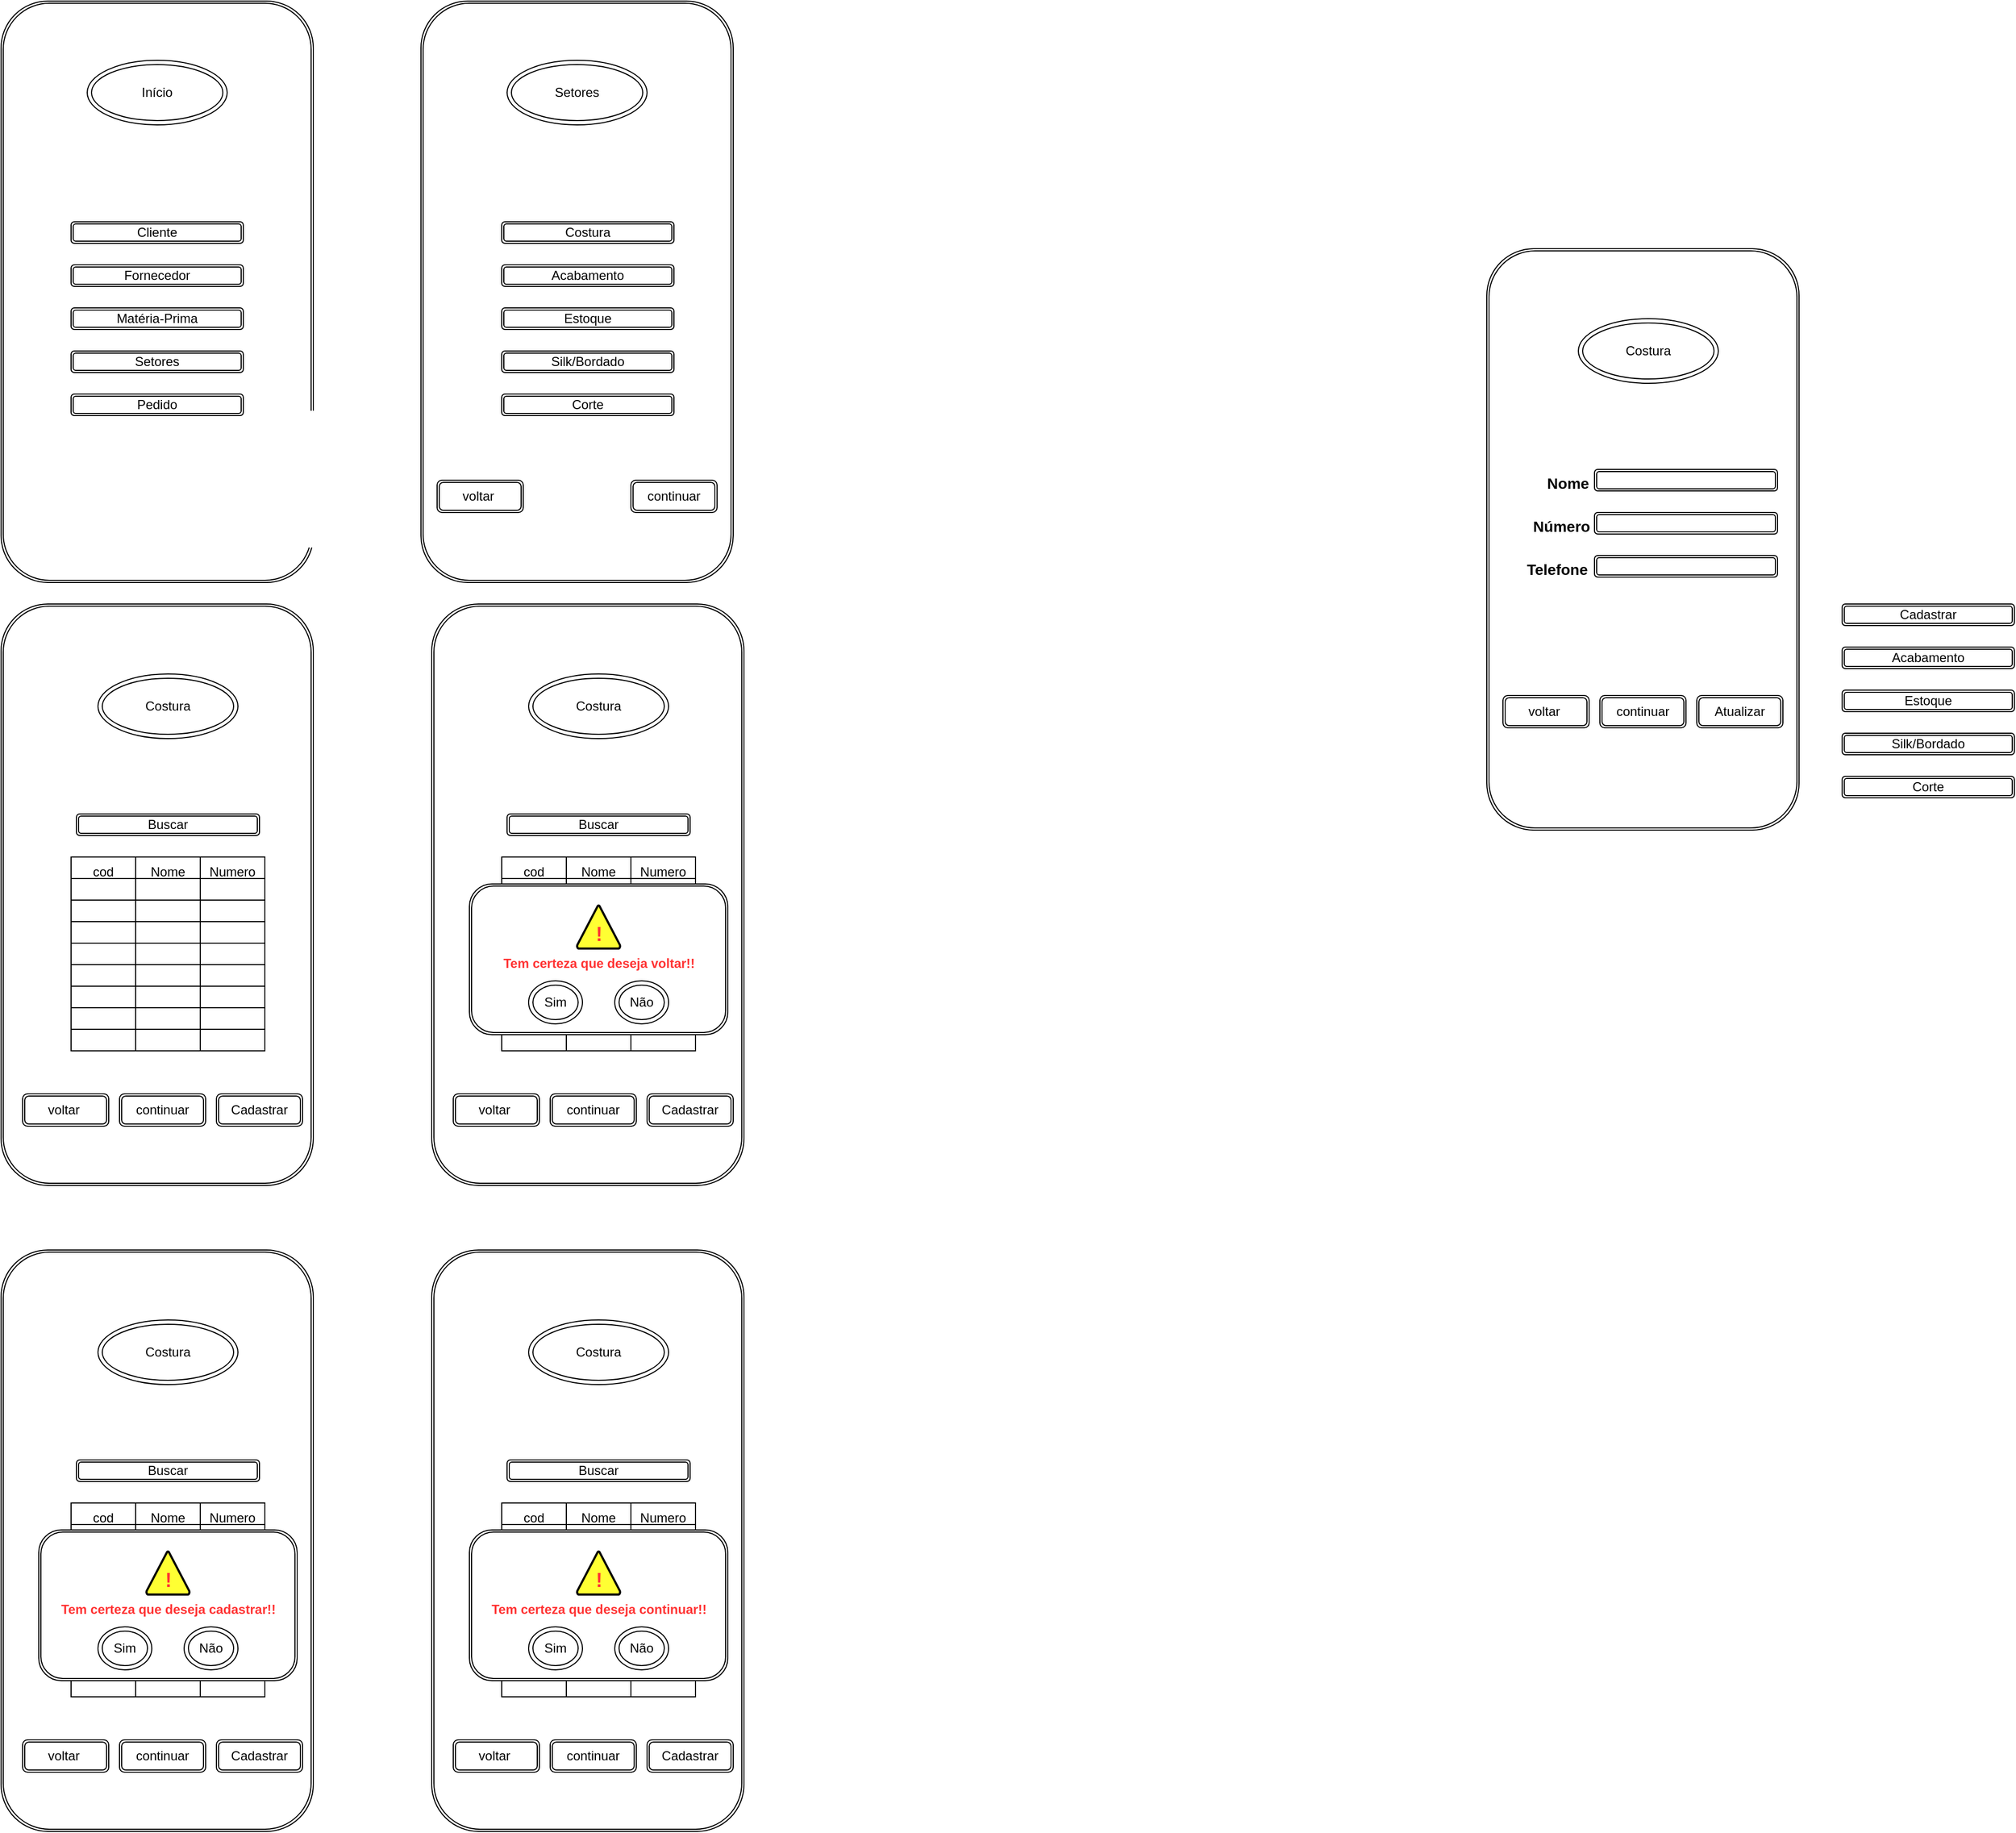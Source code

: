 <mxfile version="24.5.5" type="device">
  <diagram name="Página-1" id="4BIrzUhfpTvusQMk5djj">
    <mxGraphModel dx="1647" dy="877" grid="1" gridSize="10" guides="1" tooltips="1" connect="1" arrows="1" fold="1" page="1" pageScale="1" pageWidth="827" pageHeight="1169" math="0" shadow="0">
      <root>
        <mxCell id="0" />
        <mxCell id="1" parent="0" />
        <mxCell id="YxBRKFH5x1Np5lWWQdls-12" value="" style="group" vertex="1" connectable="0" parent="1">
          <mxGeometry x="40.0" y="40" width="290" height="540" as="geometry" />
        </mxCell>
        <mxCell id="YxBRKFH5x1Np5lWWQdls-1" value="" style="shape=ext;double=1;rounded=1;whiteSpace=wrap;html=1;rotation=90;" vertex="1" parent="YxBRKFH5x1Np5lWWQdls-12">
          <mxGeometry x="-125.0" y="125" width="540" height="290" as="geometry" />
        </mxCell>
        <mxCell id="YxBRKFH5x1Np5lWWQdls-2" value="Início" style="ellipse;shape=doubleEllipse;whiteSpace=wrap;html=1;" vertex="1" parent="YxBRKFH5x1Np5lWWQdls-12">
          <mxGeometry x="80.0" y="55" width="130" height="60" as="geometry" />
        </mxCell>
        <mxCell id="YxBRKFH5x1Np5lWWQdls-10" value="" style="group" vertex="1" connectable="0" parent="YxBRKFH5x1Np5lWWQdls-12">
          <mxGeometry x="65.0" y="205" width="160" height="180" as="geometry" />
        </mxCell>
        <mxCell id="YxBRKFH5x1Np5lWWQdls-4" value="Cliente" style="shape=ext;double=1;rounded=1;whiteSpace=wrap;html=1;" vertex="1" parent="YxBRKFH5x1Np5lWWQdls-10">
          <mxGeometry width="160" height="20" as="geometry" />
        </mxCell>
        <mxCell id="YxBRKFH5x1Np5lWWQdls-5" value="Fornecedor" style="shape=ext;double=1;rounded=1;whiteSpace=wrap;html=1;" vertex="1" parent="YxBRKFH5x1Np5lWWQdls-10">
          <mxGeometry y="40" width="160" height="20" as="geometry" />
        </mxCell>
        <mxCell id="YxBRKFH5x1Np5lWWQdls-6" value="Matéria-Prima" style="shape=ext;double=1;rounded=1;whiteSpace=wrap;html=1;" vertex="1" parent="YxBRKFH5x1Np5lWWQdls-10">
          <mxGeometry y="80" width="160" height="20" as="geometry" />
        </mxCell>
        <mxCell id="YxBRKFH5x1Np5lWWQdls-7" value="Setores" style="shape=ext;double=1;rounded=1;whiteSpace=wrap;html=1;" vertex="1" parent="YxBRKFH5x1Np5lWWQdls-10">
          <mxGeometry y="120" width="160" height="20" as="geometry" />
        </mxCell>
        <mxCell id="YxBRKFH5x1Np5lWWQdls-8" value="Pedido" style="shape=ext;double=1;rounded=1;whiteSpace=wrap;html=1;" vertex="1" parent="YxBRKFH5x1Np5lWWQdls-10">
          <mxGeometry y="160" width="160" height="20" as="geometry" />
        </mxCell>
        <mxCell id="YxBRKFH5x1Np5lWWQdls-24" value="" style="group" vertex="1" connectable="0" parent="1">
          <mxGeometry x="430" y="40" width="290" height="540" as="geometry" />
        </mxCell>
        <mxCell id="YxBRKFH5x1Np5lWWQdls-11" value="" style="shape=ext;double=1;rounded=1;whiteSpace=wrap;html=1;rotation=90;" vertex="1" parent="YxBRKFH5x1Np5lWWQdls-24">
          <mxGeometry x="-125" y="125" width="540" height="290" as="geometry" />
        </mxCell>
        <mxCell id="YxBRKFH5x1Np5lWWQdls-13" value="Setores" style="ellipse;shape=doubleEllipse;whiteSpace=wrap;html=1;" vertex="1" parent="YxBRKFH5x1Np5lWWQdls-24">
          <mxGeometry x="80" y="55" width="130" height="60" as="geometry" />
        </mxCell>
        <mxCell id="YxBRKFH5x1Np5lWWQdls-14" value="" style="group" vertex="1" connectable="0" parent="YxBRKFH5x1Np5lWWQdls-24">
          <mxGeometry x="75" y="205" width="160" height="180" as="geometry" />
        </mxCell>
        <mxCell id="YxBRKFH5x1Np5lWWQdls-15" value="Costura" style="shape=ext;double=1;rounded=1;whiteSpace=wrap;html=1;" vertex="1" parent="YxBRKFH5x1Np5lWWQdls-14">
          <mxGeometry width="160" height="20" as="geometry" />
        </mxCell>
        <mxCell id="YxBRKFH5x1Np5lWWQdls-16" value="Acabamento" style="shape=ext;double=1;rounded=1;whiteSpace=wrap;html=1;" vertex="1" parent="YxBRKFH5x1Np5lWWQdls-14">
          <mxGeometry y="40" width="160" height="20" as="geometry" />
        </mxCell>
        <mxCell id="YxBRKFH5x1Np5lWWQdls-17" value="Estoque" style="shape=ext;double=1;rounded=1;whiteSpace=wrap;html=1;" vertex="1" parent="YxBRKFH5x1Np5lWWQdls-14">
          <mxGeometry y="80" width="160" height="20" as="geometry" />
        </mxCell>
        <mxCell id="YxBRKFH5x1Np5lWWQdls-18" value="Silk/Bordado" style="shape=ext;double=1;rounded=1;whiteSpace=wrap;html=1;" vertex="1" parent="YxBRKFH5x1Np5lWWQdls-14">
          <mxGeometry y="120" width="160" height="20" as="geometry" />
        </mxCell>
        <mxCell id="YxBRKFH5x1Np5lWWQdls-19" value="Corte" style="shape=ext;double=1;rounded=1;whiteSpace=wrap;html=1;" vertex="1" parent="YxBRKFH5x1Np5lWWQdls-14">
          <mxGeometry y="160" width="160" height="20" as="geometry" />
        </mxCell>
        <mxCell id="YxBRKFH5x1Np5lWWQdls-23" value="" style="group" vertex="1" connectable="0" parent="YxBRKFH5x1Np5lWWQdls-24">
          <mxGeometry x="15" y="445" width="260" height="30" as="geometry" />
        </mxCell>
        <mxCell id="YxBRKFH5x1Np5lWWQdls-3" value="voltar&amp;nbsp;" style="shape=ext;double=1;rounded=1;whiteSpace=wrap;html=1;" vertex="1" parent="YxBRKFH5x1Np5lWWQdls-23">
          <mxGeometry width="80" height="30" as="geometry" />
        </mxCell>
        <mxCell id="YxBRKFH5x1Np5lWWQdls-20" value="continuar" style="shape=ext;double=1;rounded=1;whiteSpace=wrap;html=1;" vertex="1" parent="YxBRKFH5x1Np5lWWQdls-23">
          <mxGeometry x="180" width="80" height="30" as="geometry" />
        </mxCell>
        <mxCell id="YxBRKFH5x1Np5lWWQdls-66" value="" style="group" vertex="1" connectable="0" parent="1">
          <mxGeometry x="1750" y="600" width="160" height="180" as="geometry" />
        </mxCell>
        <mxCell id="YxBRKFH5x1Np5lWWQdls-67" value="Cadastrar" style="shape=ext;double=1;rounded=1;whiteSpace=wrap;html=1;" vertex="1" parent="YxBRKFH5x1Np5lWWQdls-66">
          <mxGeometry width="160" height="20" as="geometry" />
        </mxCell>
        <mxCell id="YxBRKFH5x1Np5lWWQdls-68" value="Acabamento" style="shape=ext;double=1;rounded=1;whiteSpace=wrap;html=1;" vertex="1" parent="YxBRKFH5x1Np5lWWQdls-66">
          <mxGeometry y="40" width="160" height="20" as="geometry" />
        </mxCell>
        <mxCell id="YxBRKFH5x1Np5lWWQdls-69" value="Estoque" style="shape=ext;double=1;rounded=1;whiteSpace=wrap;html=1;" vertex="1" parent="YxBRKFH5x1Np5lWWQdls-66">
          <mxGeometry y="80" width="160" height="20" as="geometry" />
        </mxCell>
        <mxCell id="YxBRKFH5x1Np5lWWQdls-70" value="Silk/Bordado" style="shape=ext;double=1;rounded=1;whiteSpace=wrap;html=1;" vertex="1" parent="YxBRKFH5x1Np5lWWQdls-66">
          <mxGeometry y="120" width="160" height="20" as="geometry" />
        </mxCell>
        <mxCell id="YxBRKFH5x1Np5lWWQdls-71" value="Corte" style="shape=ext;double=1;rounded=1;whiteSpace=wrap;html=1;" vertex="1" parent="YxBRKFH5x1Np5lWWQdls-66">
          <mxGeometry y="160" width="160" height="20" as="geometry" />
        </mxCell>
        <mxCell id="YxBRKFH5x1Np5lWWQdls-119" value="" style="group" vertex="1" connectable="0" parent="1">
          <mxGeometry x="1420" y="270" width="290" height="540" as="geometry" />
        </mxCell>
        <mxCell id="YxBRKFH5x1Np5lWWQdls-25" value="" style="shape=ext;double=1;rounded=1;whiteSpace=wrap;html=1;rotation=90;" vertex="1" parent="YxBRKFH5x1Np5lWWQdls-119">
          <mxGeometry x="-125.0" y="125" width="540" height="290" as="geometry" />
        </mxCell>
        <mxCell id="YxBRKFH5x1Np5lWWQdls-34" value="" style="group" vertex="1" connectable="0" parent="YxBRKFH5x1Np5lWWQdls-119">
          <mxGeometry x="30.0" y="205" width="240" height="100" as="geometry" />
        </mxCell>
        <mxCell id="YxBRKFH5x1Np5lWWQdls-26" value="" style="shape=ext;double=1;rounded=1;whiteSpace=wrap;html=1;" vertex="1" parent="YxBRKFH5x1Np5lWWQdls-34">
          <mxGeometry x="70" width="170" height="20" as="geometry" />
        </mxCell>
        <mxCell id="YxBRKFH5x1Np5lWWQdls-27" value="&lt;font style=&quot;font-size: 14px;&quot;&gt;Nome&lt;/font&gt;" style="text;strokeColor=none;fillColor=none;html=1;fontSize=24;fontStyle=1;verticalAlign=middle;align=center;" vertex="1" parent="YxBRKFH5x1Np5lWWQdls-34">
          <mxGeometry x="10" width="70" height="20" as="geometry" />
        </mxCell>
        <mxCell id="YxBRKFH5x1Np5lWWQdls-28" value="" style="shape=ext;double=1;rounded=1;whiteSpace=wrap;html=1;" vertex="1" parent="YxBRKFH5x1Np5lWWQdls-34">
          <mxGeometry x="70" y="40" width="170" height="20" as="geometry" />
        </mxCell>
        <mxCell id="YxBRKFH5x1Np5lWWQdls-30" value="" style="shape=ext;double=1;rounded=1;whiteSpace=wrap;html=1;" vertex="1" parent="YxBRKFH5x1Np5lWWQdls-34">
          <mxGeometry x="70" y="80" width="170" height="20" as="geometry" />
        </mxCell>
        <mxCell id="YxBRKFH5x1Np5lWWQdls-31" value="&lt;font style=&quot;font-size: 14px;&quot;&gt;Número&lt;/font&gt;" style="text;strokeColor=none;fillColor=none;html=1;fontSize=24;fontStyle=1;verticalAlign=middle;align=center;" vertex="1" parent="YxBRKFH5x1Np5lWWQdls-34">
          <mxGeometry x="4" y="40" width="70" height="20" as="geometry" />
        </mxCell>
        <mxCell id="YxBRKFH5x1Np5lWWQdls-32" style="edgeStyle=orthogonalEdgeStyle;rounded=0;orthogonalLoop=1;jettySize=auto;html=1;exitX=0.5;exitY=1;exitDx=0;exitDy=0;" edge="1" parent="YxBRKFH5x1Np5lWWQdls-34" source="YxBRKFH5x1Np5lWWQdls-31" target="YxBRKFH5x1Np5lWWQdls-31">
          <mxGeometry relative="1" as="geometry" />
        </mxCell>
        <mxCell id="YxBRKFH5x1Np5lWWQdls-33" value="&lt;font style=&quot;font-size: 14px;&quot;&gt;Telefone&lt;/font&gt;" style="text;strokeColor=none;fillColor=none;html=1;fontSize=24;fontStyle=1;verticalAlign=middle;align=center;" vertex="1" parent="YxBRKFH5x1Np5lWWQdls-34">
          <mxGeometry y="80" width="70" height="20" as="geometry" />
        </mxCell>
        <mxCell id="YxBRKFH5x1Np5lWWQdls-35" value="" style="group" vertex="1" connectable="0" parent="YxBRKFH5x1Np5lWWQdls-119">
          <mxGeometry x="15.0" y="415" width="260" height="30" as="geometry" />
        </mxCell>
        <mxCell id="YxBRKFH5x1Np5lWWQdls-36" value="voltar&amp;nbsp;" style="shape=ext;double=1;rounded=1;whiteSpace=wrap;html=1;" vertex="1" parent="YxBRKFH5x1Np5lWWQdls-35">
          <mxGeometry width="80" height="30" as="geometry" />
        </mxCell>
        <mxCell id="YxBRKFH5x1Np5lWWQdls-37" value="continuar" style="shape=ext;double=1;rounded=1;whiteSpace=wrap;html=1;" vertex="1" parent="YxBRKFH5x1Np5lWWQdls-35">
          <mxGeometry x="90" width="80" height="30" as="geometry" />
        </mxCell>
        <mxCell id="YxBRKFH5x1Np5lWWQdls-38" value="Atualizar" style="shape=ext;double=1;rounded=1;whiteSpace=wrap;html=1;" vertex="1" parent="YxBRKFH5x1Np5lWWQdls-35">
          <mxGeometry x="180" width="80" height="30" as="geometry" />
        </mxCell>
        <mxCell id="YxBRKFH5x1Np5lWWQdls-65" value="Costura" style="ellipse;shape=doubleEllipse;whiteSpace=wrap;html=1;" vertex="1" parent="YxBRKFH5x1Np5lWWQdls-119">
          <mxGeometry x="85.0" y="65" width="130" height="60" as="geometry" />
        </mxCell>
        <mxCell id="YxBRKFH5x1Np5lWWQdls-120" value="" style="group" vertex="1" connectable="0" parent="1">
          <mxGeometry x="40" y="600" width="290" height="540" as="geometry" />
        </mxCell>
        <mxCell id="YxBRKFH5x1Np5lWWQdls-72" value="" style="shape=ext;double=1;rounded=1;whiteSpace=wrap;html=1;rotation=90;" vertex="1" parent="YxBRKFH5x1Np5lWWQdls-120">
          <mxGeometry x="-125" y="125" width="540" height="290" as="geometry" />
        </mxCell>
        <mxCell id="YxBRKFH5x1Np5lWWQdls-73" value="Costura" style="ellipse;shape=doubleEllipse;whiteSpace=wrap;html=1;" vertex="1" parent="YxBRKFH5x1Np5lWWQdls-120">
          <mxGeometry x="90" y="65" width="130" height="60" as="geometry" />
        </mxCell>
        <mxCell id="YxBRKFH5x1Np5lWWQdls-114" value="" style="group" vertex="1" connectable="0" parent="YxBRKFH5x1Np5lWWQdls-120">
          <mxGeometry x="65" y="195" width="180" height="220" as="geometry" />
        </mxCell>
        <mxCell id="YxBRKFH5x1Np5lWWQdls-29" value="Buscar" style="shape=ext;double=1;rounded=1;whiteSpace=wrap;html=1;" vertex="1" parent="YxBRKFH5x1Np5lWWQdls-114">
          <mxGeometry x="5" width="170" height="20" as="geometry" />
        </mxCell>
        <mxCell id="YxBRKFH5x1Np5lWWQdls-87" value="" style="shape=table;startSize=0;container=1;collapsible=0;childLayout=tableLayout;fontSize=16;" vertex="1" parent="YxBRKFH5x1Np5lWWQdls-114">
          <mxGeometry y="40" width="180" height="180" as="geometry" />
        </mxCell>
        <mxCell id="YxBRKFH5x1Np5lWWQdls-88" value="" style="shape=tableRow;horizontal=0;startSize=0;swimlaneHead=0;swimlaneBody=0;strokeColor=inherit;top=0;left=0;bottom=0;right=0;collapsible=0;dropTarget=0;fillColor=none;points=[[0,0.5],[1,0.5]];portConstraint=eastwest;fontSize=16;" vertex="1" parent="YxBRKFH5x1Np5lWWQdls-87">
          <mxGeometry width="180" height="20" as="geometry" />
        </mxCell>
        <mxCell id="YxBRKFH5x1Np5lWWQdls-89" value="&lt;font style=&quot;font-size: 12px;&quot;&gt;cod&lt;/font&gt;" style="shape=partialRectangle;html=1;whiteSpace=wrap;connectable=0;strokeColor=inherit;overflow=hidden;fillColor=none;top=0;left=0;bottom=0;right=0;pointerEvents=1;fontSize=16;" vertex="1" parent="YxBRKFH5x1Np5lWWQdls-88">
          <mxGeometry width="60" height="20" as="geometry">
            <mxRectangle width="60" height="20" as="alternateBounds" />
          </mxGeometry>
        </mxCell>
        <mxCell id="YxBRKFH5x1Np5lWWQdls-90" value="&lt;font style=&quot;font-size: 12px;&quot;&gt;Nome&lt;/font&gt;" style="shape=partialRectangle;html=1;whiteSpace=wrap;connectable=0;strokeColor=inherit;overflow=hidden;fillColor=none;top=0;left=0;bottom=0;right=0;pointerEvents=1;fontSize=16;" vertex="1" parent="YxBRKFH5x1Np5lWWQdls-88">
          <mxGeometry x="60" width="60" height="20" as="geometry">
            <mxRectangle width="60" height="20" as="alternateBounds" />
          </mxGeometry>
        </mxCell>
        <mxCell id="YxBRKFH5x1Np5lWWQdls-91" value="&lt;font style=&quot;font-size: 12px;&quot;&gt;Numero&lt;/font&gt;" style="shape=partialRectangle;html=1;whiteSpace=wrap;connectable=0;strokeColor=inherit;overflow=hidden;fillColor=none;top=0;left=0;bottom=0;right=0;pointerEvents=1;fontSize=16;" vertex="1" parent="YxBRKFH5x1Np5lWWQdls-88">
          <mxGeometry x="120" width="60" height="20" as="geometry">
            <mxRectangle width="60" height="20" as="alternateBounds" />
          </mxGeometry>
        </mxCell>
        <mxCell id="YxBRKFH5x1Np5lWWQdls-92" value="" style="shape=tableRow;horizontal=0;startSize=0;swimlaneHead=0;swimlaneBody=0;strokeColor=inherit;top=0;left=0;bottom=0;right=0;collapsible=0;dropTarget=0;fillColor=none;points=[[0,0.5],[1,0.5]];portConstraint=eastwest;fontSize=16;" vertex="1" parent="YxBRKFH5x1Np5lWWQdls-87">
          <mxGeometry y="20" width="180" height="20" as="geometry" />
        </mxCell>
        <mxCell id="YxBRKFH5x1Np5lWWQdls-93" value="" style="shape=partialRectangle;html=1;whiteSpace=wrap;connectable=0;strokeColor=inherit;overflow=hidden;fillColor=none;top=0;left=0;bottom=0;right=0;pointerEvents=1;fontSize=16;" vertex="1" parent="YxBRKFH5x1Np5lWWQdls-92">
          <mxGeometry width="60" height="20" as="geometry">
            <mxRectangle width="60" height="20" as="alternateBounds" />
          </mxGeometry>
        </mxCell>
        <mxCell id="YxBRKFH5x1Np5lWWQdls-94" value="" style="shape=partialRectangle;html=1;whiteSpace=wrap;connectable=0;strokeColor=inherit;overflow=hidden;fillColor=none;top=0;left=0;bottom=0;right=0;pointerEvents=1;fontSize=16;" vertex="1" parent="YxBRKFH5x1Np5lWWQdls-92">
          <mxGeometry x="60" width="60" height="20" as="geometry">
            <mxRectangle width="60" height="20" as="alternateBounds" />
          </mxGeometry>
        </mxCell>
        <mxCell id="YxBRKFH5x1Np5lWWQdls-95" value="" style="shape=partialRectangle;html=1;whiteSpace=wrap;connectable=0;strokeColor=inherit;overflow=hidden;fillColor=none;top=0;left=0;bottom=0;right=0;pointerEvents=1;fontSize=16;" vertex="1" parent="YxBRKFH5x1Np5lWWQdls-92">
          <mxGeometry x="120" width="60" height="20" as="geometry">
            <mxRectangle width="60" height="20" as="alternateBounds" />
          </mxGeometry>
        </mxCell>
        <mxCell id="YxBRKFH5x1Np5lWWQdls-96" value="" style="shape=tableRow;horizontal=0;startSize=0;swimlaneHead=0;swimlaneBody=0;strokeColor=inherit;top=0;left=0;bottom=0;right=0;collapsible=0;dropTarget=0;fillColor=none;points=[[0,0.5],[1,0.5]];portConstraint=eastwest;fontSize=16;" vertex="1" parent="YxBRKFH5x1Np5lWWQdls-87">
          <mxGeometry y="40" width="180" height="20" as="geometry" />
        </mxCell>
        <mxCell id="YxBRKFH5x1Np5lWWQdls-97" value="" style="shape=partialRectangle;html=1;whiteSpace=wrap;connectable=0;strokeColor=inherit;overflow=hidden;fillColor=none;top=0;left=0;bottom=0;right=0;pointerEvents=1;fontSize=16;" vertex="1" parent="YxBRKFH5x1Np5lWWQdls-96">
          <mxGeometry width="60" height="20" as="geometry">
            <mxRectangle width="60" height="20" as="alternateBounds" />
          </mxGeometry>
        </mxCell>
        <mxCell id="YxBRKFH5x1Np5lWWQdls-98" value="" style="shape=partialRectangle;html=1;whiteSpace=wrap;connectable=0;strokeColor=inherit;overflow=hidden;fillColor=none;top=0;left=0;bottom=0;right=0;pointerEvents=1;fontSize=16;" vertex="1" parent="YxBRKFH5x1Np5lWWQdls-96">
          <mxGeometry x="60" width="60" height="20" as="geometry">
            <mxRectangle width="60" height="20" as="alternateBounds" />
          </mxGeometry>
        </mxCell>
        <mxCell id="YxBRKFH5x1Np5lWWQdls-99" value="" style="shape=partialRectangle;html=1;whiteSpace=wrap;connectable=0;strokeColor=inherit;overflow=hidden;fillColor=none;top=0;left=0;bottom=0;right=0;pointerEvents=1;fontSize=16;" vertex="1" parent="YxBRKFH5x1Np5lWWQdls-96">
          <mxGeometry x="120" width="60" height="20" as="geometry">
            <mxRectangle width="60" height="20" as="alternateBounds" />
          </mxGeometry>
        </mxCell>
        <mxCell id="YxBRKFH5x1Np5lWWQdls-79" value="" style="shape=tableRow;horizontal=0;startSize=0;swimlaneHead=0;swimlaneBody=0;strokeColor=inherit;top=0;left=0;bottom=0;right=0;collapsible=0;dropTarget=0;fillColor=none;points=[[0,0.5],[1,0.5]];portConstraint=eastwest;fontSize=16;" vertex="1" parent="YxBRKFH5x1Np5lWWQdls-87">
          <mxGeometry y="60" width="180" height="20" as="geometry" />
        </mxCell>
        <mxCell id="YxBRKFH5x1Np5lWWQdls-80" value="" style="shape=partialRectangle;html=1;whiteSpace=wrap;connectable=0;strokeColor=inherit;overflow=hidden;fillColor=none;top=0;left=0;bottom=0;right=0;pointerEvents=1;fontSize=16;" vertex="1" parent="YxBRKFH5x1Np5lWWQdls-79">
          <mxGeometry width="60" height="20" as="geometry">
            <mxRectangle width="60" height="20" as="alternateBounds" />
          </mxGeometry>
        </mxCell>
        <mxCell id="YxBRKFH5x1Np5lWWQdls-81" value="" style="shape=partialRectangle;html=1;whiteSpace=wrap;connectable=0;strokeColor=inherit;overflow=hidden;fillColor=none;top=0;left=0;bottom=0;right=0;pointerEvents=1;fontSize=16;" vertex="1" parent="YxBRKFH5x1Np5lWWQdls-79">
          <mxGeometry x="60" width="60" height="20" as="geometry">
            <mxRectangle width="60" height="20" as="alternateBounds" />
          </mxGeometry>
        </mxCell>
        <mxCell id="YxBRKFH5x1Np5lWWQdls-82" value="" style="shape=partialRectangle;html=1;whiteSpace=wrap;connectable=0;strokeColor=inherit;overflow=hidden;fillColor=none;top=0;left=0;bottom=0;right=0;pointerEvents=1;fontSize=16;" vertex="1" parent="YxBRKFH5x1Np5lWWQdls-79">
          <mxGeometry x="120" width="60" height="20" as="geometry">
            <mxRectangle width="60" height="20" as="alternateBounds" />
          </mxGeometry>
        </mxCell>
        <mxCell id="YxBRKFH5x1Np5lWWQdls-75" value="" style="shape=tableRow;horizontal=0;startSize=0;swimlaneHead=0;swimlaneBody=0;strokeColor=inherit;top=0;left=0;bottom=0;right=0;collapsible=0;dropTarget=0;fillColor=none;points=[[0,0.5],[1,0.5]];portConstraint=eastwest;fontSize=16;" vertex="1" parent="YxBRKFH5x1Np5lWWQdls-87">
          <mxGeometry y="80" width="180" height="20" as="geometry" />
        </mxCell>
        <mxCell id="YxBRKFH5x1Np5lWWQdls-76" value="" style="shape=partialRectangle;html=1;whiteSpace=wrap;connectable=0;strokeColor=inherit;overflow=hidden;fillColor=none;top=0;left=0;bottom=0;right=0;pointerEvents=1;fontSize=16;" vertex="1" parent="YxBRKFH5x1Np5lWWQdls-75">
          <mxGeometry width="60" height="20" as="geometry">
            <mxRectangle width="60" height="20" as="alternateBounds" />
          </mxGeometry>
        </mxCell>
        <mxCell id="YxBRKFH5x1Np5lWWQdls-77" value="" style="shape=partialRectangle;html=1;whiteSpace=wrap;connectable=0;strokeColor=inherit;overflow=hidden;fillColor=none;top=0;left=0;bottom=0;right=0;pointerEvents=1;fontSize=16;" vertex="1" parent="YxBRKFH5x1Np5lWWQdls-75">
          <mxGeometry x="60" width="60" height="20" as="geometry">
            <mxRectangle width="60" height="20" as="alternateBounds" />
          </mxGeometry>
        </mxCell>
        <mxCell id="YxBRKFH5x1Np5lWWQdls-78" value="" style="shape=partialRectangle;html=1;whiteSpace=wrap;connectable=0;strokeColor=inherit;overflow=hidden;fillColor=none;top=0;left=0;bottom=0;right=0;pointerEvents=1;fontSize=16;" vertex="1" parent="YxBRKFH5x1Np5lWWQdls-75">
          <mxGeometry x="120" width="60" height="20" as="geometry">
            <mxRectangle width="60" height="20" as="alternateBounds" />
          </mxGeometry>
        </mxCell>
        <mxCell id="YxBRKFH5x1Np5lWWQdls-83" value="" style="shape=tableRow;horizontal=0;startSize=0;swimlaneHead=0;swimlaneBody=0;strokeColor=inherit;top=0;left=0;bottom=0;right=0;collapsible=0;dropTarget=0;fillColor=none;points=[[0,0.5],[1,0.5]];portConstraint=eastwest;fontSize=16;" vertex="1" parent="YxBRKFH5x1Np5lWWQdls-87">
          <mxGeometry y="100" width="180" height="20" as="geometry" />
        </mxCell>
        <mxCell id="YxBRKFH5x1Np5lWWQdls-84" value="" style="shape=partialRectangle;html=1;whiteSpace=wrap;connectable=0;strokeColor=inherit;overflow=hidden;fillColor=none;top=0;left=0;bottom=0;right=0;pointerEvents=1;fontSize=16;" vertex="1" parent="YxBRKFH5x1Np5lWWQdls-83">
          <mxGeometry width="60" height="20" as="geometry">
            <mxRectangle width="60" height="20" as="alternateBounds" />
          </mxGeometry>
        </mxCell>
        <mxCell id="YxBRKFH5x1Np5lWWQdls-85" value="" style="shape=partialRectangle;html=1;whiteSpace=wrap;connectable=0;strokeColor=inherit;overflow=hidden;fillColor=none;top=0;left=0;bottom=0;right=0;pointerEvents=1;fontSize=16;" vertex="1" parent="YxBRKFH5x1Np5lWWQdls-83">
          <mxGeometry x="60" width="60" height="20" as="geometry">
            <mxRectangle width="60" height="20" as="alternateBounds" />
          </mxGeometry>
        </mxCell>
        <mxCell id="YxBRKFH5x1Np5lWWQdls-86" value="" style="shape=partialRectangle;html=1;whiteSpace=wrap;connectable=0;strokeColor=inherit;overflow=hidden;fillColor=none;top=0;left=0;bottom=0;right=0;pointerEvents=1;fontSize=16;" vertex="1" parent="YxBRKFH5x1Np5lWWQdls-83">
          <mxGeometry x="120" width="60" height="20" as="geometry">
            <mxRectangle width="60" height="20" as="alternateBounds" />
          </mxGeometry>
        </mxCell>
        <mxCell id="YxBRKFH5x1Np5lWWQdls-105" value="" style="shape=tableRow;horizontal=0;startSize=0;swimlaneHead=0;swimlaneBody=0;strokeColor=inherit;top=0;left=0;bottom=0;right=0;collapsible=0;dropTarget=0;fillColor=none;points=[[0,0.5],[1,0.5]];portConstraint=eastwest;fontSize=16;" vertex="1" parent="YxBRKFH5x1Np5lWWQdls-87">
          <mxGeometry y="120" width="180" height="20" as="geometry" />
        </mxCell>
        <mxCell id="YxBRKFH5x1Np5lWWQdls-106" value="" style="shape=partialRectangle;html=1;whiteSpace=wrap;connectable=0;strokeColor=inherit;overflow=hidden;fillColor=none;top=0;left=0;bottom=0;right=0;pointerEvents=1;fontSize=16;" vertex="1" parent="YxBRKFH5x1Np5lWWQdls-105">
          <mxGeometry width="60" height="20" as="geometry">
            <mxRectangle width="60" height="20" as="alternateBounds" />
          </mxGeometry>
        </mxCell>
        <mxCell id="YxBRKFH5x1Np5lWWQdls-107" value="" style="shape=partialRectangle;html=1;whiteSpace=wrap;connectable=0;strokeColor=inherit;overflow=hidden;fillColor=none;top=0;left=0;bottom=0;right=0;pointerEvents=1;fontSize=16;" vertex="1" parent="YxBRKFH5x1Np5lWWQdls-105">
          <mxGeometry x="60" width="60" height="20" as="geometry">
            <mxRectangle width="60" height="20" as="alternateBounds" />
          </mxGeometry>
        </mxCell>
        <mxCell id="YxBRKFH5x1Np5lWWQdls-108" value="" style="shape=partialRectangle;html=1;whiteSpace=wrap;connectable=0;strokeColor=inherit;overflow=hidden;fillColor=none;top=0;left=0;bottom=0;right=0;pointerEvents=1;fontSize=16;" vertex="1" parent="YxBRKFH5x1Np5lWWQdls-105">
          <mxGeometry x="120" width="60" height="20" as="geometry">
            <mxRectangle width="60" height="20" as="alternateBounds" />
          </mxGeometry>
        </mxCell>
        <mxCell id="YxBRKFH5x1Np5lWWQdls-101" value="" style="shape=tableRow;horizontal=0;startSize=0;swimlaneHead=0;swimlaneBody=0;strokeColor=inherit;top=0;left=0;bottom=0;right=0;collapsible=0;dropTarget=0;fillColor=none;points=[[0,0.5],[1,0.5]];portConstraint=eastwest;fontSize=16;" vertex="1" parent="YxBRKFH5x1Np5lWWQdls-87">
          <mxGeometry y="140" width="180" height="20" as="geometry" />
        </mxCell>
        <mxCell id="YxBRKFH5x1Np5lWWQdls-102" value="" style="shape=partialRectangle;html=1;whiteSpace=wrap;connectable=0;strokeColor=inherit;overflow=hidden;fillColor=none;top=0;left=0;bottom=0;right=0;pointerEvents=1;fontSize=16;" vertex="1" parent="YxBRKFH5x1Np5lWWQdls-101">
          <mxGeometry width="60" height="20" as="geometry">
            <mxRectangle width="60" height="20" as="alternateBounds" />
          </mxGeometry>
        </mxCell>
        <mxCell id="YxBRKFH5x1Np5lWWQdls-103" value="" style="shape=partialRectangle;html=1;whiteSpace=wrap;connectable=0;strokeColor=inherit;overflow=hidden;fillColor=none;top=0;left=0;bottom=0;right=0;pointerEvents=1;fontSize=16;" vertex="1" parent="YxBRKFH5x1Np5lWWQdls-101">
          <mxGeometry x="60" width="60" height="20" as="geometry">
            <mxRectangle width="60" height="20" as="alternateBounds" />
          </mxGeometry>
        </mxCell>
        <mxCell id="YxBRKFH5x1Np5lWWQdls-104" value="" style="shape=partialRectangle;html=1;whiteSpace=wrap;connectable=0;strokeColor=inherit;overflow=hidden;fillColor=none;top=0;left=0;bottom=0;right=0;pointerEvents=1;fontSize=16;" vertex="1" parent="YxBRKFH5x1Np5lWWQdls-101">
          <mxGeometry x="120" width="60" height="20" as="geometry">
            <mxRectangle width="60" height="20" as="alternateBounds" />
          </mxGeometry>
        </mxCell>
        <mxCell id="YxBRKFH5x1Np5lWWQdls-109" value="" style="shape=tableRow;horizontal=0;startSize=0;swimlaneHead=0;swimlaneBody=0;strokeColor=inherit;top=0;left=0;bottom=0;right=0;collapsible=0;dropTarget=0;fillColor=none;points=[[0,0.5],[1,0.5]];portConstraint=eastwest;fontSize=16;" vertex="1" parent="YxBRKFH5x1Np5lWWQdls-87">
          <mxGeometry y="160" width="180" height="20" as="geometry" />
        </mxCell>
        <mxCell id="YxBRKFH5x1Np5lWWQdls-110" value="" style="shape=partialRectangle;html=1;whiteSpace=wrap;connectable=0;strokeColor=inherit;overflow=hidden;fillColor=none;top=0;left=0;bottom=0;right=0;pointerEvents=1;fontSize=16;" vertex="1" parent="YxBRKFH5x1Np5lWWQdls-109">
          <mxGeometry width="60" height="20" as="geometry">
            <mxRectangle width="60" height="20" as="alternateBounds" />
          </mxGeometry>
        </mxCell>
        <mxCell id="YxBRKFH5x1Np5lWWQdls-111" value="" style="shape=partialRectangle;html=1;whiteSpace=wrap;connectable=0;strokeColor=inherit;overflow=hidden;fillColor=none;top=0;left=0;bottom=0;right=0;pointerEvents=1;fontSize=16;" vertex="1" parent="YxBRKFH5x1Np5lWWQdls-109">
          <mxGeometry x="60" width="60" height="20" as="geometry">
            <mxRectangle width="60" height="20" as="alternateBounds" />
          </mxGeometry>
        </mxCell>
        <mxCell id="YxBRKFH5x1Np5lWWQdls-112" value="" style="shape=partialRectangle;html=1;whiteSpace=wrap;connectable=0;strokeColor=inherit;overflow=hidden;fillColor=none;top=0;left=0;bottom=0;right=0;pointerEvents=1;fontSize=16;" vertex="1" parent="YxBRKFH5x1Np5lWWQdls-109">
          <mxGeometry x="120" width="60" height="20" as="geometry">
            <mxRectangle width="60" height="20" as="alternateBounds" />
          </mxGeometry>
        </mxCell>
        <mxCell id="YxBRKFH5x1Np5lWWQdls-115" value="" style="group" vertex="1" connectable="0" parent="YxBRKFH5x1Np5lWWQdls-120">
          <mxGeometry x="20" y="455" width="260" height="30" as="geometry" />
        </mxCell>
        <mxCell id="YxBRKFH5x1Np5lWWQdls-116" value="voltar&amp;nbsp;" style="shape=ext;double=1;rounded=1;whiteSpace=wrap;html=1;" vertex="1" parent="YxBRKFH5x1Np5lWWQdls-115">
          <mxGeometry width="80" height="30" as="geometry" />
        </mxCell>
        <mxCell id="YxBRKFH5x1Np5lWWQdls-117" value="continuar" style="shape=ext;double=1;rounded=1;whiteSpace=wrap;html=1;" vertex="1" parent="YxBRKFH5x1Np5lWWQdls-115">
          <mxGeometry x="90" width="80" height="30" as="geometry" />
        </mxCell>
        <mxCell id="YxBRKFH5x1Np5lWWQdls-118" value="Cadastrar" style="shape=ext;double=1;rounded=1;whiteSpace=wrap;html=1;" vertex="1" parent="YxBRKFH5x1Np5lWWQdls-115">
          <mxGeometry x="180" width="80" height="30" as="geometry" />
        </mxCell>
        <mxCell id="YxBRKFH5x1Np5lWWQdls-121" value="" style="group" vertex="1" connectable="0" parent="1">
          <mxGeometry x="440" y="600" width="290" height="540" as="geometry" />
        </mxCell>
        <mxCell id="YxBRKFH5x1Np5lWWQdls-122" value="" style="shape=ext;double=1;rounded=1;whiteSpace=wrap;html=1;rotation=90;" vertex="1" parent="YxBRKFH5x1Np5lWWQdls-121">
          <mxGeometry x="-125" y="125" width="540" height="290" as="geometry" />
        </mxCell>
        <mxCell id="YxBRKFH5x1Np5lWWQdls-123" value="Costura" style="ellipse;shape=doubleEllipse;whiteSpace=wrap;html=1;" vertex="1" parent="YxBRKFH5x1Np5lWWQdls-121">
          <mxGeometry x="90" y="65" width="130" height="60" as="geometry" />
        </mxCell>
        <mxCell id="YxBRKFH5x1Np5lWWQdls-124" value="" style="group" vertex="1" connectable="0" parent="YxBRKFH5x1Np5lWWQdls-121">
          <mxGeometry x="65" y="195" width="210" height="220" as="geometry" />
        </mxCell>
        <mxCell id="YxBRKFH5x1Np5lWWQdls-125" value="Buscar" style="shape=ext;double=1;rounded=1;whiteSpace=wrap;html=1;" vertex="1" parent="YxBRKFH5x1Np5lWWQdls-124">
          <mxGeometry x="5" width="170" height="20" as="geometry" />
        </mxCell>
        <mxCell id="YxBRKFH5x1Np5lWWQdls-126" value="" style="shape=table;startSize=0;container=1;collapsible=0;childLayout=tableLayout;fontSize=16;" vertex="1" parent="YxBRKFH5x1Np5lWWQdls-124">
          <mxGeometry y="40" width="180" height="180" as="geometry" />
        </mxCell>
        <mxCell id="YxBRKFH5x1Np5lWWQdls-127" value="" style="shape=tableRow;horizontal=0;startSize=0;swimlaneHead=0;swimlaneBody=0;strokeColor=inherit;top=0;left=0;bottom=0;right=0;collapsible=0;dropTarget=0;fillColor=none;points=[[0,0.5],[1,0.5]];portConstraint=eastwest;fontSize=16;" vertex="1" parent="YxBRKFH5x1Np5lWWQdls-126">
          <mxGeometry width="180" height="20" as="geometry" />
        </mxCell>
        <mxCell id="YxBRKFH5x1Np5lWWQdls-128" value="&lt;font style=&quot;font-size: 12px;&quot;&gt;cod&lt;/font&gt;" style="shape=partialRectangle;html=1;whiteSpace=wrap;connectable=0;strokeColor=inherit;overflow=hidden;fillColor=none;top=0;left=0;bottom=0;right=0;pointerEvents=1;fontSize=16;" vertex="1" parent="YxBRKFH5x1Np5lWWQdls-127">
          <mxGeometry width="60" height="20" as="geometry">
            <mxRectangle width="60" height="20" as="alternateBounds" />
          </mxGeometry>
        </mxCell>
        <mxCell id="YxBRKFH5x1Np5lWWQdls-129" value="&lt;font style=&quot;font-size: 12px;&quot;&gt;Nome&lt;/font&gt;" style="shape=partialRectangle;html=1;whiteSpace=wrap;connectable=0;strokeColor=inherit;overflow=hidden;fillColor=none;top=0;left=0;bottom=0;right=0;pointerEvents=1;fontSize=16;" vertex="1" parent="YxBRKFH5x1Np5lWWQdls-127">
          <mxGeometry x="60" width="60" height="20" as="geometry">
            <mxRectangle width="60" height="20" as="alternateBounds" />
          </mxGeometry>
        </mxCell>
        <mxCell id="YxBRKFH5x1Np5lWWQdls-130" value="&lt;font style=&quot;font-size: 12px;&quot;&gt;Numero&lt;/font&gt;" style="shape=partialRectangle;html=1;whiteSpace=wrap;connectable=0;strokeColor=inherit;overflow=hidden;fillColor=none;top=0;left=0;bottom=0;right=0;pointerEvents=1;fontSize=16;" vertex="1" parent="YxBRKFH5x1Np5lWWQdls-127">
          <mxGeometry x="120" width="60" height="20" as="geometry">
            <mxRectangle width="60" height="20" as="alternateBounds" />
          </mxGeometry>
        </mxCell>
        <mxCell id="YxBRKFH5x1Np5lWWQdls-131" value="" style="shape=tableRow;horizontal=0;startSize=0;swimlaneHead=0;swimlaneBody=0;strokeColor=inherit;top=0;left=0;bottom=0;right=0;collapsible=0;dropTarget=0;fillColor=none;points=[[0,0.5],[1,0.5]];portConstraint=eastwest;fontSize=16;" vertex="1" parent="YxBRKFH5x1Np5lWWQdls-126">
          <mxGeometry y="20" width="180" height="20" as="geometry" />
        </mxCell>
        <mxCell id="YxBRKFH5x1Np5lWWQdls-132" value="" style="shape=partialRectangle;html=1;whiteSpace=wrap;connectable=0;strokeColor=inherit;overflow=hidden;fillColor=none;top=0;left=0;bottom=0;right=0;pointerEvents=1;fontSize=16;" vertex="1" parent="YxBRKFH5x1Np5lWWQdls-131">
          <mxGeometry width="60" height="20" as="geometry">
            <mxRectangle width="60" height="20" as="alternateBounds" />
          </mxGeometry>
        </mxCell>
        <mxCell id="YxBRKFH5x1Np5lWWQdls-133" value="" style="shape=partialRectangle;html=1;whiteSpace=wrap;connectable=0;strokeColor=inherit;overflow=hidden;fillColor=none;top=0;left=0;bottom=0;right=0;pointerEvents=1;fontSize=16;" vertex="1" parent="YxBRKFH5x1Np5lWWQdls-131">
          <mxGeometry x="60" width="60" height="20" as="geometry">
            <mxRectangle width="60" height="20" as="alternateBounds" />
          </mxGeometry>
        </mxCell>
        <mxCell id="YxBRKFH5x1Np5lWWQdls-134" value="" style="shape=partialRectangle;html=1;whiteSpace=wrap;connectable=0;strokeColor=inherit;overflow=hidden;fillColor=none;top=0;left=0;bottom=0;right=0;pointerEvents=1;fontSize=16;" vertex="1" parent="YxBRKFH5x1Np5lWWQdls-131">
          <mxGeometry x="120" width="60" height="20" as="geometry">
            <mxRectangle width="60" height="20" as="alternateBounds" />
          </mxGeometry>
        </mxCell>
        <mxCell id="YxBRKFH5x1Np5lWWQdls-135" value="" style="shape=tableRow;horizontal=0;startSize=0;swimlaneHead=0;swimlaneBody=0;strokeColor=inherit;top=0;left=0;bottom=0;right=0;collapsible=0;dropTarget=0;fillColor=none;points=[[0,0.5],[1,0.5]];portConstraint=eastwest;fontSize=16;" vertex="1" parent="YxBRKFH5x1Np5lWWQdls-126">
          <mxGeometry y="40" width="180" height="20" as="geometry" />
        </mxCell>
        <mxCell id="YxBRKFH5x1Np5lWWQdls-136" value="" style="shape=partialRectangle;html=1;whiteSpace=wrap;connectable=0;strokeColor=inherit;overflow=hidden;fillColor=none;top=0;left=0;bottom=0;right=0;pointerEvents=1;fontSize=16;" vertex="1" parent="YxBRKFH5x1Np5lWWQdls-135">
          <mxGeometry width="60" height="20" as="geometry">
            <mxRectangle width="60" height="20" as="alternateBounds" />
          </mxGeometry>
        </mxCell>
        <mxCell id="YxBRKFH5x1Np5lWWQdls-137" value="" style="shape=partialRectangle;html=1;whiteSpace=wrap;connectable=0;strokeColor=inherit;overflow=hidden;fillColor=none;top=0;left=0;bottom=0;right=0;pointerEvents=1;fontSize=16;" vertex="1" parent="YxBRKFH5x1Np5lWWQdls-135">
          <mxGeometry x="60" width="60" height="20" as="geometry">
            <mxRectangle width="60" height="20" as="alternateBounds" />
          </mxGeometry>
        </mxCell>
        <mxCell id="YxBRKFH5x1Np5lWWQdls-138" value="" style="shape=partialRectangle;html=1;whiteSpace=wrap;connectable=0;strokeColor=inherit;overflow=hidden;fillColor=none;top=0;left=0;bottom=0;right=0;pointerEvents=1;fontSize=16;" vertex="1" parent="YxBRKFH5x1Np5lWWQdls-135">
          <mxGeometry x="120" width="60" height="20" as="geometry">
            <mxRectangle width="60" height="20" as="alternateBounds" />
          </mxGeometry>
        </mxCell>
        <mxCell id="YxBRKFH5x1Np5lWWQdls-139" value="" style="shape=tableRow;horizontal=0;startSize=0;swimlaneHead=0;swimlaneBody=0;strokeColor=inherit;top=0;left=0;bottom=0;right=0;collapsible=0;dropTarget=0;fillColor=none;points=[[0,0.5],[1,0.5]];portConstraint=eastwest;fontSize=16;" vertex="1" parent="YxBRKFH5x1Np5lWWQdls-126">
          <mxGeometry y="60" width="180" height="20" as="geometry" />
        </mxCell>
        <mxCell id="YxBRKFH5x1Np5lWWQdls-140" value="" style="shape=partialRectangle;html=1;whiteSpace=wrap;connectable=0;strokeColor=inherit;overflow=hidden;fillColor=none;top=0;left=0;bottom=0;right=0;pointerEvents=1;fontSize=16;" vertex="1" parent="YxBRKFH5x1Np5lWWQdls-139">
          <mxGeometry width="60" height="20" as="geometry">
            <mxRectangle width="60" height="20" as="alternateBounds" />
          </mxGeometry>
        </mxCell>
        <mxCell id="YxBRKFH5x1Np5lWWQdls-141" value="" style="shape=partialRectangle;html=1;whiteSpace=wrap;connectable=0;strokeColor=inherit;overflow=hidden;fillColor=none;top=0;left=0;bottom=0;right=0;pointerEvents=1;fontSize=16;" vertex="1" parent="YxBRKFH5x1Np5lWWQdls-139">
          <mxGeometry x="60" width="60" height="20" as="geometry">
            <mxRectangle width="60" height="20" as="alternateBounds" />
          </mxGeometry>
        </mxCell>
        <mxCell id="YxBRKFH5x1Np5lWWQdls-142" value="" style="shape=partialRectangle;html=1;whiteSpace=wrap;connectable=0;strokeColor=inherit;overflow=hidden;fillColor=none;top=0;left=0;bottom=0;right=0;pointerEvents=1;fontSize=16;" vertex="1" parent="YxBRKFH5x1Np5lWWQdls-139">
          <mxGeometry x="120" width="60" height="20" as="geometry">
            <mxRectangle width="60" height="20" as="alternateBounds" />
          </mxGeometry>
        </mxCell>
        <mxCell id="YxBRKFH5x1Np5lWWQdls-143" value="" style="shape=tableRow;horizontal=0;startSize=0;swimlaneHead=0;swimlaneBody=0;strokeColor=inherit;top=0;left=0;bottom=0;right=0;collapsible=0;dropTarget=0;fillColor=none;points=[[0,0.5],[1,0.5]];portConstraint=eastwest;fontSize=16;" vertex="1" parent="YxBRKFH5x1Np5lWWQdls-126">
          <mxGeometry y="80" width="180" height="20" as="geometry" />
        </mxCell>
        <mxCell id="YxBRKFH5x1Np5lWWQdls-144" value="" style="shape=partialRectangle;html=1;whiteSpace=wrap;connectable=0;strokeColor=inherit;overflow=hidden;fillColor=none;top=0;left=0;bottom=0;right=0;pointerEvents=1;fontSize=16;" vertex="1" parent="YxBRKFH5x1Np5lWWQdls-143">
          <mxGeometry width="60" height="20" as="geometry">
            <mxRectangle width="60" height="20" as="alternateBounds" />
          </mxGeometry>
        </mxCell>
        <mxCell id="YxBRKFH5x1Np5lWWQdls-145" value="" style="shape=partialRectangle;html=1;whiteSpace=wrap;connectable=0;strokeColor=inherit;overflow=hidden;fillColor=none;top=0;left=0;bottom=0;right=0;pointerEvents=1;fontSize=16;" vertex="1" parent="YxBRKFH5x1Np5lWWQdls-143">
          <mxGeometry x="60" width="60" height="20" as="geometry">
            <mxRectangle width="60" height="20" as="alternateBounds" />
          </mxGeometry>
        </mxCell>
        <mxCell id="YxBRKFH5x1Np5lWWQdls-146" value="" style="shape=partialRectangle;html=1;whiteSpace=wrap;connectable=0;strokeColor=inherit;overflow=hidden;fillColor=none;top=0;left=0;bottom=0;right=0;pointerEvents=1;fontSize=16;" vertex="1" parent="YxBRKFH5x1Np5lWWQdls-143">
          <mxGeometry x="120" width="60" height="20" as="geometry">
            <mxRectangle width="60" height="20" as="alternateBounds" />
          </mxGeometry>
        </mxCell>
        <mxCell id="YxBRKFH5x1Np5lWWQdls-147" value="" style="shape=tableRow;horizontal=0;startSize=0;swimlaneHead=0;swimlaneBody=0;strokeColor=inherit;top=0;left=0;bottom=0;right=0;collapsible=0;dropTarget=0;fillColor=none;points=[[0,0.5],[1,0.5]];portConstraint=eastwest;fontSize=16;" vertex="1" parent="YxBRKFH5x1Np5lWWQdls-126">
          <mxGeometry y="100" width="180" height="20" as="geometry" />
        </mxCell>
        <mxCell id="YxBRKFH5x1Np5lWWQdls-148" value="" style="shape=partialRectangle;html=1;whiteSpace=wrap;connectable=0;strokeColor=inherit;overflow=hidden;fillColor=none;top=0;left=0;bottom=0;right=0;pointerEvents=1;fontSize=16;" vertex="1" parent="YxBRKFH5x1Np5lWWQdls-147">
          <mxGeometry width="60" height="20" as="geometry">
            <mxRectangle width="60" height="20" as="alternateBounds" />
          </mxGeometry>
        </mxCell>
        <mxCell id="YxBRKFH5x1Np5lWWQdls-149" value="" style="shape=partialRectangle;html=1;whiteSpace=wrap;connectable=0;strokeColor=inherit;overflow=hidden;fillColor=none;top=0;left=0;bottom=0;right=0;pointerEvents=1;fontSize=16;" vertex="1" parent="YxBRKFH5x1Np5lWWQdls-147">
          <mxGeometry x="60" width="60" height="20" as="geometry">
            <mxRectangle width="60" height="20" as="alternateBounds" />
          </mxGeometry>
        </mxCell>
        <mxCell id="YxBRKFH5x1Np5lWWQdls-150" value="" style="shape=partialRectangle;html=1;whiteSpace=wrap;connectable=0;strokeColor=inherit;overflow=hidden;fillColor=none;top=0;left=0;bottom=0;right=0;pointerEvents=1;fontSize=16;" vertex="1" parent="YxBRKFH5x1Np5lWWQdls-147">
          <mxGeometry x="120" width="60" height="20" as="geometry">
            <mxRectangle width="60" height="20" as="alternateBounds" />
          </mxGeometry>
        </mxCell>
        <mxCell id="YxBRKFH5x1Np5lWWQdls-151" value="" style="shape=tableRow;horizontal=0;startSize=0;swimlaneHead=0;swimlaneBody=0;strokeColor=inherit;top=0;left=0;bottom=0;right=0;collapsible=0;dropTarget=0;fillColor=none;points=[[0,0.5],[1,0.5]];portConstraint=eastwest;fontSize=16;" vertex="1" parent="YxBRKFH5x1Np5lWWQdls-126">
          <mxGeometry y="120" width="180" height="20" as="geometry" />
        </mxCell>
        <mxCell id="YxBRKFH5x1Np5lWWQdls-152" value="" style="shape=partialRectangle;html=1;whiteSpace=wrap;connectable=0;strokeColor=inherit;overflow=hidden;fillColor=none;top=0;left=0;bottom=0;right=0;pointerEvents=1;fontSize=16;" vertex="1" parent="YxBRKFH5x1Np5lWWQdls-151">
          <mxGeometry width="60" height="20" as="geometry">
            <mxRectangle width="60" height="20" as="alternateBounds" />
          </mxGeometry>
        </mxCell>
        <mxCell id="YxBRKFH5x1Np5lWWQdls-153" value="" style="shape=partialRectangle;html=1;whiteSpace=wrap;connectable=0;strokeColor=inherit;overflow=hidden;fillColor=none;top=0;left=0;bottom=0;right=0;pointerEvents=1;fontSize=16;" vertex="1" parent="YxBRKFH5x1Np5lWWQdls-151">
          <mxGeometry x="60" width="60" height="20" as="geometry">
            <mxRectangle width="60" height="20" as="alternateBounds" />
          </mxGeometry>
        </mxCell>
        <mxCell id="YxBRKFH5x1Np5lWWQdls-154" value="" style="shape=partialRectangle;html=1;whiteSpace=wrap;connectable=0;strokeColor=inherit;overflow=hidden;fillColor=none;top=0;left=0;bottom=0;right=0;pointerEvents=1;fontSize=16;" vertex="1" parent="YxBRKFH5x1Np5lWWQdls-151">
          <mxGeometry x="120" width="60" height="20" as="geometry">
            <mxRectangle width="60" height="20" as="alternateBounds" />
          </mxGeometry>
        </mxCell>
        <mxCell id="YxBRKFH5x1Np5lWWQdls-155" value="" style="shape=tableRow;horizontal=0;startSize=0;swimlaneHead=0;swimlaneBody=0;strokeColor=inherit;top=0;left=0;bottom=0;right=0;collapsible=0;dropTarget=0;fillColor=none;points=[[0,0.5],[1,0.5]];portConstraint=eastwest;fontSize=16;" vertex="1" parent="YxBRKFH5x1Np5lWWQdls-126">
          <mxGeometry y="140" width="180" height="20" as="geometry" />
        </mxCell>
        <mxCell id="YxBRKFH5x1Np5lWWQdls-156" value="" style="shape=partialRectangle;html=1;whiteSpace=wrap;connectable=0;strokeColor=inherit;overflow=hidden;fillColor=none;top=0;left=0;bottom=0;right=0;pointerEvents=1;fontSize=16;" vertex="1" parent="YxBRKFH5x1Np5lWWQdls-155">
          <mxGeometry width="60" height="20" as="geometry">
            <mxRectangle width="60" height="20" as="alternateBounds" />
          </mxGeometry>
        </mxCell>
        <mxCell id="YxBRKFH5x1Np5lWWQdls-157" value="" style="shape=partialRectangle;html=1;whiteSpace=wrap;connectable=0;strokeColor=inherit;overflow=hidden;fillColor=none;top=0;left=0;bottom=0;right=0;pointerEvents=1;fontSize=16;" vertex="1" parent="YxBRKFH5x1Np5lWWQdls-155">
          <mxGeometry x="60" width="60" height="20" as="geometry">
            <mxRectangle width="60" height="20" as="alternateBounds" />
          </mxGeometry>
        </mxCell>
        <mxCell id="YxBRKFH5x1Np5lWWQdls-158" value="" style="shape=partialRectangle;html=1;whiteSpace=wrap;connectable=0;strokeColor=inherit;overflow=hidden;fillColor=none;top=0;left=0;bottom=0;right=0;pointerEvents=1;fontSize=16;" vertex="1" parent="YxBRKFH5x1Np5lWWQdls-155">
          <mxGeometry x="120" width="60" height="20" as="geometry">
            <mxRectangle width="60" height="20" as="alternateBounds" />
          </mxGeometry>
        </mxCell>
        <mxCell id="YxBRKFH5x1Np5lWWQdls-159" value="" style="shape=tableRow;horizontal=0;startSize=0;swimlaneHead=0;swimlaneBody=0;strokeColor=inherit;top=0;left=0;bottom=0;right=0;collapsible=0;dropTarget=0;fillColor=none;points=[[0,0.5],[1,0.5]];portConstraint=eastwest;fontSize=16;" vertex="1" parent="YxBRKFH5x1Np5lWWQdls-126">
          <mxGeometry y="160" width="180" height="20" as="geometry" />
        </mxCell>
        <mxCell id="YxBRKFH5x1Np5lWWQdls-160" value="" style="shape=partialRectangle;html=1;whiteSpace=wrap;connectable=0;strokeColor=inherit;overflow=hidden;fillColor=none;top=0;left=0;bottom=0;right=0;pointerEvents=1;fontSize=16;" vertex="1" parent="YxBRKFH5x1Np5lWWQdls-159">
          <mxGeometry width="60" height="20" as="geometry">
            <mxRectangle width="60" height="20" as="alternateBounds" />
          </mxGeometry>
        </mxCell>
        <mxCell id="YxBRKFH5x1Np5lWWQdls-161" value="" style="shape=partialRectangle;html=1;whiteSpace=wrap;connectable=0;strokeColor=inherit;overflow=hidden;fillColor=none;top=0;left=0;bottom=0;right=0;pointerEvents=1;fontSize=16;" vertex="1" parent="YxBRKFH5x1Np5lWWQdls-159">
          <mxGeometry x="60" width="60" height="20" as="geometry">
            <mxRectangle width="60" height="20" as="alternateBounds" />
          </mxGeometry>
        </mxCell>
        <mxCell id="YxBRKFH5x1Np5lWWQdls-162" value="" style="shape=partialRectangle;html=1;whiteSpace=wrap;connectable=0;strokeColor=inherit;overflow=hidden;fillColor=none;top=0;left=0;bottom=0;right=0;pointerEvents=1;fontSize=16;" vertex="1" parent="YxBRKFH5x1Np5lWWQdls-159">
          <mxGeometry x="120" width="60" height="20" as="geometry">
            <mxRectangle width="60" height="20" as="alternateBounds" />
          </mxGeometry>
        </mxCell>
        <mxCell id="YxBRKFH5x1Np5lWWQdls-270" value="" style="group" vertex="1" connectable="0" parent="YxBRKFH5x1Np5lWWQdls-124">
          <mxGeometry x="-30" y="65" width="240" height="140" as="geometry" />
        </mxCell>
        <mxCell id="YxBRKFH5x1Np5lWWQdls-261" value="" style="shape=ext;double=1;rounded=1;whiteSpace=wrap;html=1;" vertex="1" parent="YxBRKFH5x1Np5lWWQdls-270">
          <mxGeometry width="240" height="140" as="geometry" />
        </mxCell>
        <mxCell id="YxBRKFH5x1Np5lWWQdls-264" value="" style="group" vertex="1" connectable="0" parent="YxBRKFH5x1Np5lWWQdls-270">
          <mxGeometry x="95" y="20" width="50" height="40" as="geometry" />
        </mxCell>
        <mxCell id="YxBRKFH5x1Np5lWWQdls-262" value="" style="strokeWidth=2;html=1;shape=mxgraph.flowchart.extract_or_measurement;whiteSpace=wrap;fillColor=#FFFF33;" vertex="1" parent="YxBRKFH5x1Np5lWWQdls-264">
          <mxGeometry x="5" width="40" height="40" as="geometry" />
        </mxCell>
        <mxCell id="YxBRKFH5x1Np5lWWQdls-263" value="&lt;font color=&quot;#ff3333&quot; style=&quot;font-size: 18px;&quot;&gt;!&lt;/font&gt;" style="text;strokeColor=none;fillColor=none;html=1;fontSize=24;fontStyle=1;verticalAlign=middle;align=center;" vertex="1" parent="YxBRKFH5x1Np5lWWQdls-264">
          <mxGeometry y="10" width="50" height="30" as="geometry" />
        </mxCell>
        <mxCell id="YxBRKFH5x1Np5lWWQdls-265" value="&lt;font color=&quot;#ff3333&quot; style=&quot;font-size: 12px;&quot;&gt;Tem certeza que deseja voltar!!&lt;/font&gt;" style="text;strokeColor=none;fillColor=none;html=1;fontSize=24;fontStyle=1;verticalAlign=middle;align=center;" vertex="1" parent="YxBRKFH5x1Np5lWWQdls-270">
          <mxGeometry x="70" y="50" width="100" height="40" as="geometry" />
        </mxCell>
        <mxCell id="YxBRKFH5x1Np5lWWQdls-268" value="" style="group" vertex="1" connectable="0" parent="YxBRKFH5x1Np5lWWQdls-270">
          <mxGeometry x="55" y="90" width="130" height="40" as="geometry" />
        </mxCell>
        <mxCell id="YxBRKFH5x1Np5lWWQdls-266" value="Sim" style="ellipse;shape=doubleEllipse;whiteSpace=wrap;html=1;" vertex="1" parent="YxBRKFH5x1Np5lWWQdls-268">
          <mxGeometry width="50" height="40" as="geometry" />
        </mxCell>
        <mxCell id="YxBRKFH5x1Np5lWWQdls-267" value="Não" style="ellipse;shape=doubleEllipse;whiteSpace=wrap;html=1;" vertex="1" parent="YxBRKFH5x1Np5lWWQdls-268">
          <mxGeometry x="80" width="50" height="40" as="geometry" />
        </mxCell>
        <mxCell id="YxBRKFH5x1Np5lWWQdls-163" value="" style="group" vertex="1" connectable="0" parent="YxBRKFH5x1Np5lWWQdls-121">
          <mxGeometry x="20" y="455" width="260" height="30" as="geometry" />
        </mxCell>
        <mxCell id="YxBRKFH5x1Np5lWWQdls-164" value="voltar&amp;nbsp;" style="shape=ext;double=1;rounded=1;whiteSpace=wrap;html=1;" vertex="1" parent="YxBRKFH5x1Np5lWWQdls-163">
          <mxGeometry width="80" height="30" as="geometry" />
        </mxCell>
        <mxCell id="YxBRKFH5x1Np5lWWQdls-165" value="continuar" style="shape=ext;double=1;rounded=1;whiteSpace=wrap;html=1;" vertex="1" parent="YxBRKFH5x1Np5lWWQdls-163">
          <mxGeometry x="90" width="80" height="30" as="geometry" />
        </mxCell>
        <mxCell id="YxBRKFH5x1Np5lWWQdls-166" value="Cadastrar" style="shape=ext;double=1;rounded=1;whiteSpace=wrap;html=1;" vertex="1" parent="YxBRKFH5x1Np5lWWQdls-163">
          <mxGeometry x="180" width="80" height="30" as="geometry" />
        </mxCell>
        <mxCell id="YxBRKFH5x1Np5lWWQdls-168" value="" style="group" vertex="1" connectable="0" parent="1">
          <mxGeometry x="40" y="1200" width="290" height="540" as="geometry" />
        </mxCell>
        <mxCell id="YxBRKFH5x1Np5lWWQdls-169" value="" style="shape=ext;double=1;rounded=1;whiteSpace=wrap;html=1;rotation=90;" vertex="1" parent="YxBRKFH5x1Np5lWWQdls-168">
          <mxGeometry x="-125" y="125" width="540" height="290" as="geometry" />
        </mxCell>
        <mxCell id="YxBRKFH5x1Np5lWWQdls-170" value="Costura" style="ellipse;shape=doubleEllipse;whiteSpace=wrap;html=1;" vertex="1" parent="YxBRKFH5x1Np5lWWQdls-168">
          <mxGeometry x="90" y="65" width="130" height="60" as="geometry" />
        </mxCell>
        <mxCell id="YxBRKFH5x1Np5lWWQdls-171" value="" style="group" vertex="1" connectable="0" parent="YxBRKFH5x1Np5lWWQdls-168">
          <mxGeometry x="65" y="195" width="210" height="220" as="geometry" />
        </mxCell>
        <mxCell id="YxBRKFH5x1Np5lWWQdls-172" value="Buscar" style="shape=ext;double=1;rounded=1;whiteSpace=wrap;html=1;" vertex="1" parent="YxBRKFH5x1Np5lWWQdls-171">
          <mxGeometry x="5" width="170" height="20" as="geometry" />
        </mxCell>
        <mxCell id="YxBRKFH5x1Np5lWWQdls-173" value="" style="shape=table;startSize=0;container=1;collapsible=0;childLayout=tableLayout;fontSize=16;" vertex="1" parent="YxBRKFH5x1Np5lWWQdls-171">
          <mxGeometry y="40" width="180" height="180" as="geometry" />
        </mxCell>
        <mxCell id="YxBRKFH5x1Np5lWWQdls-174" value="" style="shape=tableRow;horizontal=0;startSize=0;swimlaneHead=0;swimlaneBody=0;strokeColor=inherit;top=0;left=0;bottom=0;right=0;collapsible=0;dropTarget=0;fillColor=none;points=[[0,0.5],[1,0.5]];portConstraint=eastwest;fontSize=16;" vertex="1" parent="YxBRKFH5x1Np5lWWQdls-173">
          <mxGeometry width="180" height="20" as="geometry" />
        </mxCell>
        <mxCell id="YxBRKFH5x1Np5lWWQdls-175" value="&lt;font style=&quot;font-size: 12px;&quot;&gt;cod&lt;/font&gt;" style="shape=partialRectangle;html=1;whiteSpace=wrap;connectable=0;strokeColor=inherit;overflow=hidden;fillColor=none;top=0;left=0;bottom=0;right=0;pointerEvents=1;fontSize=16;" vertex="1" parent="YxBRKFH5x1Np5lWWQdls-174">
          <mxGeometry width="60" height="20" as="geometry">
            <mxRectangle width="60" height="20" as="alternateBounds" />
          </mxGeometry>
        </mxCell>
        <mxCell id="YxBRKFH5x1Np5lWWQdls-176" value="&lt;font style=&quot;font-size: 12px;&quot;&gt;Nome&lt;/font&gt;" style="shape=partialRectangle;html=1;whiteSpace=wrap;connectable=0;strokeColor=inherit;overflow=hidden;fillColor=none;top=0;left=0;bottom=0;right=0;pointerEvents=1;fontSize=16;" vertex="1" parent="YxBRKFH5x1Np5lWWQdls-174">
          <mxGeometry x="60" width="60" height="20" as="geometry">
            <mxRectangle width="60" height="20" as="alternateBounds" />
          </mxGeometry>
        </mxCell>
        <mxCell id="YxBRKFH5x1Np5lWWQdls-177" value="&lt;font style=&quot;font-size: 12px;&quot;&gt;Numero&lt;/font&gt;" style="shape=partialRectangle;html=1;whiteSpace=wrap;connectable=0;strokeColor=inherit;overflow=hidden;fillColor=none;top=0;left=0;bottom=0;right=0;pointerEvents=1;fontSize=16;" vertex="1" parent="YxBRKFH5x1Np5lWWQdls-174">
          <mxGeometry x="120" width="60" height="20" as="geometry">
            <mxRectangle width="60" height="20" as="alternateBounds" />
          </mxGeometry>
        </mxCell>
        <mxCell id="YxBRKFH5x1Np5lWWQdls-178" value="" style="shape=tableRow;horizontal=0;startSize=0;swimlaneHead=0;swimlaneBody=0;strokeColor=inherit;top=0;left=0;bottom=0;right=0;collapsible=0;dropTarget=0;fillColor=none;points=[[0,0.5],[1,0.5]];portConstraint=eastwest;fontSize=16;" vertex="1" parent="YxBRKFH5x1Np5lWWQdls-173">
          <mxGeometry y="20" width="180" height="20" as="geometry" />
        </mxCell>
        <mxCell id="YxBRKFH5x1Np5lWWQdls-179" value="" style="shape=partialRectangle;html=1;whiteSpace=wrap;connectable=0;strokeColor=inherit;overflow=hidden;fillColor=none;top=0;left=0;bottom=0;right=0;pointerEvents=1;fontSize=16;" vertex="1" parent="YxBRKFH5x1Np5lWWQdls-178">
          <mxGeometry width="60" height="20" as="geometry">
            <mxRectangle width="60" height="20" as="alternateBounds" />
          </mxGeometry>
        </mxCell>
        <mxCell id="YxBRKFH5x1Np5lWWQdls-180" value="" style="shape=partialRectangle;html=1;whiteSpace=wrap;connectable=0;strokeColor=inherit;overflow=hidden;fillColor=none;top=0;left=0;bottom=0;right=0;pointerEvents=1;fontSize=16;" vertex="1" parent="YxBRKFH5x1Np5lWWQdls-178">
          <mxGeometry x="60" width="60" height="20" as="geometry">
            <mxRectangle width="60" height="20" as="alternateBounds" />
          </mxGeometry>
        </mxCell>
        <mxCell id="YxBRKFH5x1Np5lWWQdls-181" value="" style="shape=partialRectangle;html=1;whiteSpace=wrap;connectable=0;strokeColor=inherit;overflow=hidden;fillColor=none;top=0;left=0;bottom=0;right=0;pointerEvents=1;fontSize=16;" vertex="1" parent="YxBRKFH5x1Np5lWWQdls-178">
          <mxGeometry x="120" width="60" height="20" as="geometry">
            <mxRectangle width="60" height="20" as="alternateBounds" />
          </mxGeometry>
        </mxCell>
        <mxCell id="YxBRKFH5x1Np5lWWQdls-182" value="" style="shape=tableRow;horizontal=0;startSize=0;swimlaneHead=0;swimlaneBody=0;strokeColor=inherit;top=0;left=0;bottom=0;right=0;collapsible=0;dropTarget=0;fillColor=none;points=[[0,0.5],[1,0.5]];portConstraint=eastwest;fontSize=16;" vertex="1" parent="YxBRKFH5x1Np5lWWQdls-173">
          <mxGeometry y="40" width="180" height="20" as="geometry" />
        </mxCell>
        <mxCell id="YxBRKFH5x1Np5lWWQdls-183" value="" style="shape=partialRectangle;html=1;whiteSpace=wrap;connectable=0;strokeColor=inherit;overflow=hidden;fillColor=none;top=0;left=0;bottom=0;right=0;pointerEvents=1;fontSize=16;" vertex="1" parent="YxBRKFH5x1Np5lWWQdls-182">
          <mxGeometry width="60" height="20" as="geometry">
            <mxRectangle width="60" height="20" as="alternateBounds" />
          </mxGeometry>
        </mxCell>
        <mxCell id="YxBRKFH5x1Np5lWWQdls-184" value="" style="shape=partialRectangle;html=1;whiteSpace=wrap;connectable=0;strokeColor=inherit;overflow=hidden;fillColor=none;top=0;left=0;bottom=0;right=0;pointerEvents=1;fontSize=16;" vertex="1" parent="YxBRKFH5x1Np5lWWQdls-182">
          <mxGeometry x="60" width="60" height="20" as="geometry">
            <mxRectangle width="60" height="20" as="alternateBounds" />
          </mxGeometry>
        </mxCell>
        <mxCell id="YxBRKFH5x1Np5lWWQdls-185" value="" style="shape=partialRectangle;html=1;whiteSpace=wrap;connectable=0;strokeColor=inherit;overflow=hidden;fillColor=none;top=0;left=0;bottom=0;right=0;pointerEvents=1;fontSize=16;" vertex="1" parent="YxBRKFH5x1Np5lWWQdls-182">
          <mxGeometry x="120" width="60" height="20" as="geometry">
            <mxRectangle width="60" height="20" as="alternateBounds" />
          </mxGeometry>
        </mxCell>
        <mxCell id="YxBRKFH5x1Np5lWWQdls-186" value="" style="shape=tableRow;horizontal=0;startSize=0;swimlaneHead=0;swimlaneBody=0;strokeColor=inherit;top=0;left=0;bottom=0;right=0;collapsible=0;dropTarget=0;fillColor=none;points=[[0,0.5],[1,0.5]];portConstraint=eastwest;fontSize=16;" vertex="1" parent="YxBRKFH5x1Np5lWWQdls-173">
          <mxGeometry y="60" width="180" height="20" as="geometry" />
        </mxCell>
        <mxCell id="YxBRKFH5x1Np5lWWQdls-187" value="" style="shape=partialRectangle;html=1;whiteSpace=wrap;connectable=0;strokeColor=inherit;overflow=hidden;fillColor=none;top=0;left=0;bottom=0;right=0;pointerEvents=1;fontSize=16;" vertex="1" parent="YxBRKFH5x1Np5lWWQdls-186">
          <mxGeometry width="60" height="20" as="geometry">
            <mxRectangle width="60" height="20" as="alternateBounds" />
          </mxGeometry>
        </mxCell>
        <mxCell id="YxBRKFH5x1Np5lWWQdls-188" value="" style="shape=partialRectangle;html=1;whiteSpace=wrap;connectable=0;strokeColor=inherit;overflow=hidden;fillColor=none;top=0;left=0;bottom=0;right=0;pointerEvents=1;fontSize=16;" vertex="1" parent="YxBRKFH5x1Np5lWWQdls-186">
          <mxGeometry x="60" width="60" height="20" as="geometry">
            <mxRectangle width="60" height="20" as="alternateBounds" />
          </mxGeometry>
        </mxCell>
        <mxCell id="YxBRKFH5x1Np5lWWQdls-189" value="" style="shape=partialRectangle;html=1;whiteSpace=wrap;connectable=0;strokeColor=inherit;overflow=hidden;fillColor=none;top=0;left=0;bottom=0;right=0;pointerEvents=1;fontSize=16;" vertex="1" parent="YxBRKFH5x1Np5lWWQdls-186">
          <mxGeometry x="120" width="60" height="20" as="geometry">
            <mxRectangle width="60" height="20" as="alternateBounds" />
          </mxGeometry>
        </mxCell>
        <mxCell id="YxBRKFH5x1Np5lWWQdls-190" value="" style="shape=tableRow;horizontal=0;startSize=0;swimlaneHead=0;swimlaneBody=0;strokeColor=inherit;top=0;left=0;bottom=0;right=0;collapsible=0;dropTarget=0;fillColor=none;points=[[0,0.5],[1,0.5]];portConstraint=eastwest;fontSize=16;" vertex="1" parent="YxBRKFH5x1Np5lWWQdls-173">
          <mxGeometry y="80" width="180" height="20" as="geometry" />
        </mxCell>
        <mxCell id="YxBRKFH5x1Np5lWWQdls-191" value="" style="shape=partialRectangle;html=1;whiteSpace=wrap;connectable=0;strokeColor=inherit;overflow=hidden;fillColor=none;top=0;left=0;bottom=0;right=0;pointerEvents=1;fontSize=16;" vertex="1" parent="YxBRKFH5x1Np5lWWQdls-190">
          <mxGeometry width="60" height="20" as="geometry">
            <mxRectangle width="60" height="20" as="alternateBounds" />
          </mxGeometry>
        </mxCell>
        <mxCell id="YxBRKFH5x1Np5lWWQdls-192" value="" style="shape=partialRectangle;html=1;whiteSpace=wrap;connectable=0;strokeColor=inherit;overflow=hidden;fillColor=none;top=0;left=0;bottom=0;right=0;pointerEvents=1;fontSize=16;" vertex="1" parent="YxBRKFH5x1Np5lWWQdls-190">
          <mxGeometry x="60" width="60" height="20" as="geometry">
            <mxRectangle width="60" height="20" as="alternateBounds" />
          </mxGeometry>
        </mxCell>
        <mxCell id="YxBRKFH5x1Np5lWWQdls-193" value="" style="shape=partialRectangle;html=1;whiteSpace=wrap;connectable=0;strokeColor=inherit;overflow=hidden;fillColor=none;top=0;left=0;bottom=0;right=0;pointerEvents=1;fontSize=16;" vertex="1" parent="YxBRKFH5x1Np5lWWQdls-190">
          <mxGeometry x="120" width="60" height="20" as="geometry">
            <mxRectangle width="60" height="20" as="alternateBounds" />
          </mxGeometry>
        </mxCell>
        <mxCell id="YxBRKFH5x1Np5lWWQdls-194" value="" style="shape=tableRow;horizontal=0;startSize=0;swimlaneHead=0;swimlaneBody=0;strokeColor=inherit;top=0;left=0;bottom=0;right=0;collapsible=0;dropTarget=0;fillColor=none;points=[[0,0.5],[1,0.5]];portConstraint=eastwest;fontSize=16;" vertex="1" parent="YxBRKFH5x1Np5lWWQdls-173">
          <mxGeometry y="100" width="180" height="20" as="geometry" />
        </mxCell>
        <mxCell id="YxBRKFH5x1Np5lWWQdls-195" value="" style="shape=partialRectangle;html=1;whiteSpace=wrap;connectable=0;strokeColor=inherit;overflow=hidden;fillColor=none;top=0;left=0;bottom=0;right=0;pointerEvents=1;fontSize=16;" vertex="1" parent="YxBRKFH5x1Np5lWWQdls-194">
          <mxGeometry width="60" height="20" as="geometry">
            <mxRectangle width="60" height="20" as="alternateBounds" />
          </mxGeometry>
        </mxCell>
        <mxCell id="YxBRKFH5x1Np5lWWQdls-196" value="" style="shape=partialRectangle;html=1;whiteSpace=wrap;connectable=0;strokeColor=inherit;overflow=hidden;fillColor=none;top=0;left=0;bottom=0;right=0;pointerEvents=1;fontSize=16;" vertex="1" parent="YxBRKFH5x1Np5lWWQdls-194">
          <mxGeometry x="60" width="60" height="20" as="geometry">
            <mxRectangle width="60" height="20" as="alternateBounds" />
          </mxGeometry>
        </mxCell>
        <mxCell id="YxBRKFH5x1Np5lWWQdls-197" value="" style="shape=partialRectangle;html=1;whiteSpace=wrap;connectable=0;strokeColor=inherit;overflow=hidden;fillColor=none;top=0;left=0;bottom=0;right=0;pointerEvents=1;fontSize=16;" vertex="1" parent="YxBRKFH5x1Np5lWWQdls-194">
          <mxGeometry x="120" width="60" height="20" as="geometry">
            <mxRectangle width="60" height="20" as="alternateBounds" />
          </mxGeometry>
        </mxCell>
        <mxCell id="YxBRKFH5x1Np5lWWQdls-198" value="" style="shape=tableRow;horizontal=0;startSize=0;swimlaneHead=0;swimlaneBody=0;strokeColor=inherit;top=0;left=0;bottom=0;right=0;collapsible=0;dropTarget=0;fillColor=none;points=[[0,0.5],[1,0.5]];portConstraint=eastwest;fontSize=16;" vertex="1" parent="YxBRKFH5x1Np5lWWQdls-173">
          <mxGeometry y="120" width="180" height="20" as="geometry" />
        </mxCell>
        <mxCell id="YxBRKFH5x1Np5lWWQdls-199" value="" style="shape=partialRectangle;html=1;whiteSpace=wrap;connectable=0;strokeColor=inherit;overflow=hidden;fillColor=none;top=0;left=0;bottom=0;right=0;pointerEvents=1;fontSize=16;" vertex="1" parent="YxBRKFH5x1Np5lWWQdls-198">
          <mxGeometry width="60" height="20" as="geometry">
            <mxRectangle width="60" height="20" as="alternateBounds" />
          </mxGeometry>
        </mxCell>
        <mxCell id="YxBRKFH5x1Np5lWWQdls-200" value="" style="shape=partialRectangle;html=1;whiteSpace=wrap;connectable=0;strokeColor=inherit;overflow=hidden;fillColor=none;top=0;left=0;bottom=0;right=0;pointerEvents=1;fontSize=16;" vertex="1" parent="YxBRKFH5x1Np5lWWQdls-198">
          <mxGeometry x="60" width="60" height="20" as="geometry">
            <mxRectangle width="60" height="20" as="alternateBounds" />
          </mxGeometry>
        </mxCell>
        <mxCell id="YxBRKFH5x1Np5lWWQdls-201" value="" style="shape=partialRectangle;html=1;whiteSpace=wrap;connectable=0;strokeColor=inherit;overflow=hidden;fillColor=none;top=0;left=0;bottom=0;right=0;pointerEvents=1;fontSize=16;" vertex="1" parent="YxBRKFH5x1Np5lWWQdls-198">
          <mxGeometry x="120" width="60" height="20" as="geometry">
            <mxRectangle width="60" height="20" as="alternateBounds" />
          </mxGeometry>
        </mxCell>
        <mxCell id="YxBRKFH5x1Np5lWWQdls-202" value="" style="shape=tableRow;horizontal=0;startSize=0;swimlaneHead=0;swimlaneBody=0;strokeColor=inherit;top=0;left=0;bottom=0;right=0;collapsible=0;dropTarget=0;fillColor=none;points=[[0,0.5],[1,0.5]];portConstraint=eastwest;fontSize=16;" vertex="1" parent="YxBRKFH5x1Np5lWWQdls-173">
          <mxGeometry y="140" width="180" height="20" as="geometry" />
        </mxCell>
        <mxCell id="YxBRKFH5x1Np5lWWQdls-203" value="" style="shape=partialRectangle;html=1;whiteSpace=wrap;connectable=0;strokeColor=inherit;overflow=hidden;fillColor=none;top=0;left=0;bottom=0;right=0;pointerEvents=1;fontSize=16;" vertex="1" parent="YxBRKFH5x1Np5lWWQdls-202">
          <mxGeometry width="60" height="20" as="geometry">
            <mxRectangle width="60" height="20" as="alternateBounds" />
          </mxGeometry>
        </mxCell>
        <mxCell id="YxBRKFH5x1Np5lWWQdls-204" value="" style="shape=partialRectangle;html=1;whiteSpace=wrap;connectable=0;strokeColor=inherit;overflow=hidden;fillColor=none;top=0;left=0;bottom=0;right=0;pointerEvents=1;fontSize=16;" vertex="1" parent="YxBRKFH5x1Np5lWWQdls-202">
          <mxGeometry x="60" width="60" height="20" as="geometry">
            <mxRectangle width="60" height="20" as="alternateBounds" />
          </mxGeometry>
        </mxCell>
        <mxCell id="YxBRKFH5x1Np5lWWQdls-205" value="" style="shape=partialRectangle;html=1;whiteSpace=wrap;connectable=0;strokeColor=inherit;overflow=hidden;fillColor=none;top=0;left=0;bottom=0;right=0;pointerEvents=1;fontSize=16;" vertex="1" parent="YxBRKFH5x1Np5lWWQdls-202">
          <mxGeometry x="120" width="60" height="20" as="geometry">
            <mxRectangle width="60" height="20" as="alternateBounds" />
          </mxGeometry>
        </mxCell>
        <mxCell id="YxBRKFH5x1Np5lWWQdls-206" value="" style="shape=tableRow;horizontal=0;startSize=0;swimlaneHead=0;swimlaneBody=0;strokeColor=inherit;top=0;left=0;bottom=0;right=0;collapsible=0;dropTarget=0;fillColor=none;points=[[0,0.5],[1,0.5]];portConstraint=eastwest;fontSize=16;" vertex="1" parent="YxBRKFH5x1Np5lWWQdls-173">
          <mxGeometry y="160" width="180" height="20" as="geometry" />
        </mxCell>
        <mxCell id="YxBRKFH5x1Np5lWWQdls-207" value="" style="shape=partialRectangle;html=1;whiteSpace=wrap;connectable=0;strokeColor=inherit;overflow=hidden;fillColor=none;top=0;left=0;bottom=0;right=0;pointerEvents=1;fontSize=16;" vertex="1" parent="YxBRKFH5x1Np5lWWQdls-206">
          <mxGeometry width="60" height="20" as="geometry">
            <mxRectangle width="60" height="20" as="alternateBounds" />
          </mxGeometry>
        </mxCell>
        <mxCell id="YxBRKFH5x1Np5lWWQdls-208" value="" style="shape=partialRectangle;html=1;whiteSpace=wrap;connectable=0;strokeColor=inherit;overflow=hidden;fillColor=none;top=0;left=0;bottom=0;right=0;pointerEvents=1;fontSize=16;" vertex="1" parent="YxBRKFH5x1Np5lWWQdls-206">
          <mxGeometry x="60" width="60" height="20" as="geometry">
            <mxRectangle width="60" height="20" as="alternateBounds" />
          </mxGeometry>
        </mxCell>
        <mxCell id="YxBRKFH5x1Np5lWWQdls-209" value="" style="shape=partialRectangle;html=1;whiteSpace=wrap;connectable=0;strokeColor=inherit;overflow=hidden;fillColor=none;top=0;left=0;bottom=0;right=0;pointerEvents=1;fontSize=16;" vertex="1" parent="YxBRKFH5x1Np5lWWQdls-206">
          <mxGeometry x="120" width="60" height="20" as="geometry">
            <mxRectangle width="60" height="20" as="alternateBounds" />
          </mxGeometry>
        </mxCell>
        <mxCell id="YxBRKFH5x1Np5lWWQdls-271" value="" style="group" vertex="1" connectable="0" parent="YxBRKFH5x1Np5lWWQdls-171">
          <mxGeometry x="-30" y="65" width="240" height="140" as="geometry" />
        </mxCell>
        <mxCell id="YxBRKFH5x1Np5lWWQdls-272" value="" style="shape=ext;double=1;rounded=1;whiteSpace=wrap;html=1;" vertex="1" parent="YxBRKFH5x1Np5lWWQdls-271">
          <mxGeometry width="240" height="140" as="geometry" />
        </mxCell>
        <mxCell id="YxBRKFH5x1Np5lWWQdls-273" value="" style="group" vertex="1" connectable="0" parent="YxBRKFH5x1Np5lWWQdls-271">
          <mxGeometry x="95" y="20" width="50" height="40" as="geometry" />
        </mxCell>
        <mxCell id="YxBRKFH5x1Np5lWWQdls-274" value="" style="strokeWidth=2;html=1;shape=mxgraph.flowchart.extract_or_measurement;whiteSpace=wrap;fillColor=#FFFF33;" vertex="1" parent="YxBRKFH5x1Np5lWWQdls-273">
          <mxGeometry x="5" width="40" height="40" as="geometry" />
        </mxCell>
        <mxCell id="YxBRKFH5x1Np5lWWQdls-275" value="&lt;font color=&quot;#ff3333&quot; style=&quot;font-size: 18px;&quot;&gt;!&lt;/font&gt;" style="text;strokeColor=none;fillColor=none;html=1;fontSize=24;fontStyle=1;verticalAlign=middle;align=center;" vertex="1" parent="YxBRKFH5x1Np5lWWQdls-273">
          <mxGeometry y="10" width="50" height="30" as="geometry" />
        </mxCell>
        <mxCell id="YxBRKFH5x1Np5lWWQdls-276" value="&lt;font color=&quot;#ff3333&quot; style=&quot;font-size: 12px;&quot;&gt;Tem certeza que deseja cadastrar!!&lt;/font&gt;" style="text;strokeColor=none;fillColor=none;html=1;fontSize=24;fontStyle=1;verticalAlign=middle;align=center;" vertex="1" parent="YxBRKFH5x1Np5lWWQdls-271">
          <mxGeometry x="70" y="50" width="100" height="40" as="geometry" />
        </mxCell>
        <mxCell id="YxBRKFH5x1Np5lWWQdls-277" value="" style="group" vertex="1" connectable="0" parent="YxBRKFH5x1Np5lWWQdls-271">
          <mxGeometry x="55" y="90" width="130" height="40" as="geometry" />
        </mxCell>
        <mxCell id="YxBRKFH5x1Np5lWWQdls-278" value="Sim" style="ellipse;shape=doubleEllipse;whiteSpace=wrap;html=1;" vertex="1" parent="YxBRKFH5x1Np5lWWQdls-277">
          <mxGeometry width="50" height="40" as="geometry" />
        </mxCell>
        <mxCell id="YxBRKFH5x1Np5lWWQdls-279" value="Não" style="ellipse;shape=doubleEllipse;whiteSpace=wrap;html=1;" vertex="1" parent="YxBRKFH5x1Np5lWWQdls-277">
          <mxGeometry x="80" width="50" height="40" as="geometry" />
        </mxCell>
        <mxCell id="YxBRKFH5x1Np5lWWQdls-210" value="" style="group" vertex="1" connectable="0" parent="YxBRKFH5x1Np5lWWQdls-168">
          <mxGeometry x="20" y="455" width="260" height="30" as="geometry" />
        </mxCell>
        <mxCell id="YxBRKFH5x1Np5lWWQdls-211" value="voltar&amp;nbsp;" style="shape=ext;double=1;rounded=1;whiteSpace=wrap;html=1;" vertex="1" parent="YxBRKFH5x1Np5lWWQdls-210">
          <mxGeometry width="80" height="30" as="geometry" />
        </mxCell>
        <mxCell id="YxBRKFH5x1Np5lWWQdls-212" value="continuar" style="shape=ext;double=1;rounded=1;whiteSpace=wrap;html=1;" vertex="1" parent="YxBRKFH5x1Np5lWWQdls-210">
          <mxGeometry x="90" width="80" height="30" as="geometry" />
        </mxCell>
        <mxCell id="YxBRKFH5x1Np5lWWQdls-213" value="Cadastrar" style="shape=ext;double=1;rounded=1;whiteSpace=wrap;html=1;" vertex="1" parent="YxBRKFH5x1Np5lWWQdls-210">
          <mxGeometry x="180" width="80" height="30" as="geometry" />
        </mxCell>
        <mxCell id="YxBRKFH5x1Np5lWWQdls-215" value="" style="group" vertex="1" connectable="0" parent="1">
          <mxGeometry x="440" y="1200" width="290" height="540" as="geometry" />
        </mxCell>
        <mxCell id="YxBRKFH5x1Np5lWWQdls-216" value="" style="shape=ext;double=1;rounded=1;whiteSpace=wrap;html=1;rotation=90;" vertex="1" parent="YxBRKFH5x1Np5lWWQdls-215">
          <mxGeometry x="-125" y="125" width="540" height="290" as="geometry" />
        </mxCell>
        <mxCell id="YxBRKFH5x1Np5lWWQdls-217" value="Costura" style="ellipse;shape=doubleEllipse;whiteSpace=wrap;html=1;" vertex="1" parent="YxBRKFH5x1Np5lWWQdls-215">
          <mxGeometry x="90" y="65" width="130" height="60" as="geometry" />
        </mxCell>
        <mxCell id="YxBRKFH5x1Np5lWWQdls-218" value="" style="group" vertex="1" connectable="0" parent="YxBRKFH5x1Np5lWWQdls-215">
          <mxGeometry x="65" y="195" width="210" height="220" as="geometry" />
        </mxCell>
        <mxCell id="YxBRKFH5x1Np5lWWQdls-219" value="Buscar" style="shape=ext;double=1;rounded=1;whiteSpace=wrap;html=1;" vertex="1" parent="YxBRKFH5x1Np5lWWQdls-218">
          <mxGeometry x="5" width="170" height="20" as="geometry" />
        </mxCell>
        <mxCell id="YxBRKFH5x1Np5lWWQdls-220" value="" style="shape=table;startSize=0;container=1;collapsible=0;childLayout=tableLayout;fontSize=16;" vertex="1" parent="YxBRKFH5x1Np5lWWQdls-218">
          <mxGeometry y="40" width="180" height="180" as="geometry" />
        </mxCell>
        <mxCell id="YxBRKFH5x1Np5lWWQdls-221" value="" style="shape=tableRow;horizontal=0;startSize=0;swimlaneHead=0;swimlaneBody=0;strokeColor=inherit;top=0;left=0;bottom=0;right=0;collapsible=0;dropTarget=0;fillColor=none;points=[[0,0.5],[1,0.5]];portConstraint=eastwest;fontSize=16;" vertex="1" parent="YxBRKFH5x1Np5lWWQdls-220">
          <mxGeometry width="180" height="20" as="geometry" />
        </mxCell>
        <mxCell id="YxBRKFH5x1Np5lWWQdls-222" value="&lt;font style=&quot;font-size: 12px;&quot;&gt;cod&lt;/font&gt;" style="shape=partialRectangle;html=1;whiteSpace=wrap;connectable=0;strokeColor=inherit;overflow=hidden;fillColor=none;top=0;left=0;bottom=0;right=0;pointerEvents=1;fontSize=16;" vertex="1" parent="YxBRKFH5x1Np5lWWQdls-221">
          <mxGeometry width="60" height="20" as="geometry">
            <mxRectangle width="60" height="20" as="alternateBounds" />
          </mxGeometry>
        </mxCell>
        <mxCell id="YxBRKFH5x1Np5lWWQdls-223" value="&lt;font style=&quot;font-size: 12px;&quot;&gt;Nome&lt;/font&gt;" style="shape=partialRectangle;html=1;whiteSpace=wrap;connectable=0;strokeColor=inherit;overflow=hidden;fillColor=none;top=0;left=0;bottom=0;right=0;pointerEvents=1;fontSize=16;" vertex="1" parent="YxBRKFH5x1Np5lWWQdls-221">
          <mxGeometry x="60" width="60" height="20" as="geometry">
            <mxRectangle width="60" height="20" as="alternateBounds" />
          </mxGeometry>
        </mxCell>
        <mxCell id="YxBRKFH5x1Np5lWWQdls-224" value="&lt;font style=&quot;font-size: 12px;&quot;&gt;Numero&lt;/font&gt;" style="shape=partialRectangle;html=1;whiteSpace=wrap;connectable=0;strokeColor=inherit;overflow=hidden;fillColor=none;top=0;left=0;bottom=0;right=0;pointerEvents=1;fontSize=16;" vertex="1" parent="YxBRKFH5x1Np5lWWQdls-221">
          <mxGeometry x="120" width="60" height="20" as="geometry">
            <mxRectangle width="60" height="20" as="alternateBounds" />
          </mxGeometry>
        </mxCell>
        <mxCell id="YxBRKFH5x1Np5lWWQdls-225" value="" style="shape=tableRow;horizontal=0;startSize=0;swimlaneHead=0;swimlaneBody=0;strokeColor=inherit;top=0;left=0;bottom=0;right=0;collapsible=0;dropTarget=0;fillColor=none;points=[[0,0.5],[1,0.5]];portConstraint=eastwest;fontSize=16;" vertex="1" parent="YxBRKFH5x1Np5lWWQdls-220">
          <mxGeometry y="20" width="180" height="20" as="geometry" />
        </mxCell>
        <mxCell id="YxBRKFH5x1Np5lWWQdls-226" value="" style="shape=partialRectangle;html=1;whiteSpace=wrap;connectable=0;strokeColor=inherit;overflow=hidden;fillColor=none;top=0;left=0;bottom=0;right=0;pointerEvents=1;fontSize=16;" vertex="1" parent="YxBRKFH5x1Np5lWWQdls-225">
          <mxGeometry width="60" height="20" as="geometry">
            <mxRectangle width="60" height="20" as="alternateBounds" />
          </mxGeometry>
        </mxCell>
        <mxCell id="YxBRKFH5x1Np5lWWQdls-227" value="" style="shape=partialRectangle;html=1;whiteSpace=wrap;connectable=0;strokeColor=inherit;overflow=hidden;fillColor=none;top=0;left=0;bottom=0;right=0;pointerEvents=1;fontSize=16;" vertex="1" parent="YxBRKFH5x1Np5lWWQdls-225">
          <mxGeometry x="60" width="60" height="20" as="geometry">
            <mxRectangle width="60" height="20" as="alternateBounds" />
          </mxGeometry>
        </mxCell>
        <mxCell id="YxBRKFH5x1Np5lWWQdls-228" value="" style="shape=partialRectangle;html=1;whiteSpace=wrap;connectable=0;strokeColor=inherit;overflow=hidden;fillColor=none;top=0;left=0;bottom=0;right=0;pointerEvents=1;fontSize=16;" vertex="1" parent="YxBRKFH5x1Np5lWWQdls-225">
          <mxGeometry x="120" width="60" height="20" as="geometry">
            <mxRectangle width="60" height="20" as="alternateBounds" />
          </mxGeometry>
        </mxCell>
        <mxCell id="YxBRKFH5x1Np5lWWQdls-229" value="" style="shape=tableRow;horizontal=0;startSize=0;swimlaneHead=0;swimlaneBody=0;strokeColor=inherit;top=0;left=0;bottom=0;right=0;collapsible=0;dropTarget=0;fillColor=none;points=[[0,0.5],[1,0.5]];portConstraint=eastwest;fontSize=16;" vertex="1" parent="YxBRKFH5x1Np5lWWQdls-220">
          <mxGeometry y="40" width="180" height="20" as="geometry" />
        </mxCell>
        <mxCell id="YxBRKFH5x1Np5lWWQdls-230" value="" style="shape=partialRectangle;html=1;whiteSpace=wrap;connectable=0;strokeColor=inherit;overflow=hidden;fillColor=none;top=0;left=0;bottom=0;right=0;pointerEvents=1;fontSize=16;" vertex="1" parent="YxBRKFH5x1Np5lWWQdls-229">
          <mxGeometry width="60" height="20" as="geometry">
            <mxRectangle width="60" height="20" as="alternateBounds" />
          </mxGeometry>
        </mxCell>
        <mxCell id="YxBRKFH5x1Np5lWWQdls-231" value="" style="shape=partialRectangle;html=1;whiteSpace=wrap;connectable=0;strokeColor=inherit;overflow=hidden;fillColor=none;top=0;left=0;bottom=0;right=0;pointerEvents=1;fontSize=16;" vertex="1" parent="YxBRKFH5x1Np5lWWQdls-229">
          <mxGeometry x="60" width="60" height="20" as="geometry">
            <mxRectangle width="60" height="20" as="alternateBounds" />
          </mxGeometry>
        </mxCell>
        <mxCell id="YxBRKFH5x1Np5lWWQdls-232" value="" style="shape=partialRectangle;html=1;whiteSpace=wrap;connectable=0;strokeColor=inherit;overflow=hidden;fillColor=none;top=0;left=0;bottom=0;right=0;pointerEvents=1;fontSize=16;" vertex="1" parent="YxBRKFH5x1Np5lWWQdls-229">
          <mxGeometry x="120" width="60" height="20" as="geometry">
            <mxRectangle width="60" height="20" as="alternateBounds" />
          </mxGeometry>
        </mxCell>
        <mxCell id="YxBRKFH5x1Np5lWWQdls-233" value="" style="shape=tableRow;horizontal=0;startSize=0;swimlaneHead=0;swimlaneBody=0;strokeColor=inherit;top=0;left=0;bottom=0;right=0;collapsible=0;dropTarget=0;fillColor=none;points=[[0,0.5],[1,0.5]];portConstraint=eastwest;fontSize=16;" vertex="1" parent="YxBRKFH5x1Np5lWWQdls-220">
          <mxGeometry y="60" width="180" height="20" as="geometry" />
        </mxCell>
        <mxCell id="YxBRKFH5x1Np5lWWQdls-234" value="" style="shape=partialRectangle;html=1;whiteSpace=wrap;connectable=0;strokeColor=inherit;overflow=hidden;fillColor=none;top=0;left=0;bottom=0;right=0;pointerEvents=1;fontSize=16;" vertex="1" parent="YxBRKFH5x1Np5lWWQdls-233">
          <mxGeometry width="60" height="20" as="geometry">
            <mxRectangle width="60" height="20" as="alternateBounds" />
          </mxGeometry>
        </mxCell>
        <mxCell id="YxBRKFH5x1Np5lWWQdls-235" value="" style="shape=partialRectangle;html=1;whiteSpace=wrap;connectable=0;strokeColor=inherit;overflow=hidden;fillColor=none;top=0;left=0;bottom=0;right=0;pointerEvents=1;fontSize=16;" vertex="1" parent="YxBRKFH5x1Np5lWWQdls-233">
          <mxGeometry x="60" width="60" height="20" as="geometry">
            <mxRectangle width="60" height="20" as="alternateBounds" />
          </mxGeometry>
        </mxCell>
        <mxCell id="YxBRKFH5x1Np5lWWQdls-236" value="" style="shape=partialRectangle;html=1;whiteSpace=wrap;connectable=0;strokeColor=inherit;overflow=hidden;fillColor=none;top=0;left=0;bottom=0;right=0;pointerEvents=1;fontSize=16;" vertex="1" parent="YxBRKFH5x1Np5lWWQdls-233">
          <mxGeometry x="120" width="60" height="20" as="geometry">
            <mxRectangle width="60" height="20" as="alternateBounds" />
          </mxGeometry>
        </mxCell>
        <mxCell id="YxBRKFH5x1Np5lWWQdls-237" value="" style="shape=tableRow;horizontal=0;startSize=0;swimlaneHead=0;swimlaneBody=0;strokeColor=inherit;top=0;left=0;bottom=0;right=0;collapsible=0;dropTarget=0;fillColor=none;points=[[0,0.5],[1,0.5]];portConstraint=eastwest;fontSize=16;" vertex="1" parent="YxBRKFH5x1Np5lWWQdls-220">
          <mxGeometry y="80" width="180" height="20" as="geometry" />
        </mxCell>
        <mxCell id="YxBRKFH5x1Np5lWWQdls-238" value="" style="shape=partialRectangle;html=1;whiteSpace=wrap;connectable=0;strokeColor=inherit;overflow=hidden;fillColor=none;top=0;left=0;bottom=0;right=0;pointerEvents=1;fontSize=16;" vertex="1" parent="YxBRKFH5x1Np5lWWQdls-237">
          <mxGeometry width="60" height="20" as="geometry">
            <mxRectangle width="60" height="20" as="alternateBounds" />
          </mxGeometry>
        </mxCell>
        <mxCell id="YxBRKFH5x1Np5lWWQdls-239" value="" style="shape=partialRectangle;html=1;whiteSpace=wrap;connectable=0;strokeColor=inherit;overflow=hidden;fillColor=none;top=0;left=0;bottom=0;right=0;pointerEvents=1;fontSize=16;" vertex="1" parent="YxBRKFH5x1Np5lWWQdls-237">
          <mxGeometry x="60" width="60" height="20" as="geometry">
            <mxRectangle width="60" height="20" as="alternateBounds" />
          </mxGeometry>
        </mxCell>
        <mxCell id="YxBRKFH5x1Np5lWWQdls-240" value="" style="shape=partialRectangle;html=1;whiteSpace=wrap;connectable=0;strokeColor=inherit;overflow=hidden;fillColor=none;top=0;left=0;bottom=0;right=0;pointerEvents=1;fontSize=16;" vertex="1" parent="YxBRKFH5x1Np5lWWQdls-237">
          <mxGeometry x="120" width="60" height="20" as="geometry">
            <mxRectangle width="60" height="20" as="alternateBounds" />
          </mxGeometry>
        </mxCell>
        <mxCell id="YxBRKFH5x1Np5lWWQdls-241" value="" style="shape=tableRow;horizontal=0;startSize=0;swimlaneHead=0;swimlaneBody=0;strokeColor=inherit;top=0;left=0;bottom=0;right=0;collapsible=0;dropTarget=0;fillColor=none;points=[[0,0.5],[1,0.5]];portConstraint=eastwest;fontSize=16;" vertex="1" parent="YxBRKFH5x1Np5lWWQdls-220">
          <mxGeometry y="100" width="180" height="20" as="geometry" />
        </mxCell>
        <mxCell id="YxBRKFH5x1Np5lWWQdls-242" value="" style="shape=partialRectangle;html=1;whiteSpace=wrap;connectable=0;strokeColor=inherit;overflow=hidden;fillColor=none;top=0;left=0;bottom=0;right=0;pointerEvents=1;fontSize=16;" vertex="1" parent="YxBRKFH5x1Np5lWWQdls-241">
          <mxGeometry width="60" height="20" as="geometry">
            <mxRectangle width="60" height="20" as="alternateBounds" />
          </mxGeometry>
        </mxCell>
        <mxCell id="YxBRKFH5x1Np5lWWQdls-243" value="" style="shape=partialRectangle;html=1;whiteSpace=wrap;connectable=0;strokeColor=inherit;overflow=hidden;fillColor=none;top=0;left=0;bottom=0;right=0;pointerEvents=1;fontSize=16;" vertex="1" parent="YxBRKFH5x1Np5lWWQdls-241">
          <mxGeometry x="60" width="60" height="20" as="geometry">
            <mxRectangle width="60" height="20" as="alternateBounds" />
          </mxGeometry>
        </mxCell>
        <mxCell id="YxBRKFH5x1Np5lWWQdls-244" value="" style="shape=partialRectangle;html=1;whiteSpace=wrap;connectable=0;strokeColor=inherit;overflow=hidden;fillColor=none;top=0;left=0;bottom=0;right=0;pointerEvents=1;fontSize=16;" vertex="1" parent="YxBRKFH5x1Np5lWWQdls-241">
          <mxGeometry x="120" width="60" height="20" as="geometry">
            <mxRectangle width="60" height="20" as="alternateBounds" />
          </mxGeometry>
        </mxCell>
        <mxCell id="YxBRKFH5x1Np5lWWQdls-245" value="" style="shape=tableRow;horizontal=0;startSize=0;swimlaneHead=0;swimlaneBody=0;strokeColor=inherit;top=0;left=0;bottom=0;right=0;collapsible=0;dropTarget=0;fillColor=none;points=[[0,0.5],[1,0.5]];portConstraint=eastwest;fontSize=16;" vertex="1" parent="YxBRKFH5x1Np5lWWQdls-220">
          <mxGeometry y="120" width="180" height="20" as="geometry" />
        </mxCell>
        <mxCell id="YxBRKFH5x1Np5lWWQdls-246" value="" style="shape=partialRectangle;html=1;whiteSpace=wrap;connectable=0;strokeColor=inherit;overflow=hidden;fillColor=none;top=0;left=0;bottom=0;right=0;pointerEvents=1;fontSize=16;" vertex="1" parent="YxBRKFH5x1Np5lWWQdls-245">
          <mxGeometry width="60" height="20" as="geometry">
            <mxRectangle width="60" height="20" as="alternateBounds" />
          </mxGeometry>
        </mxCell>
        <mxCell id="YxBRKFH5x1Np5lWWQdls-247" value="" style="shape=partialRectangle;html=1;whiteSpace=wrap;connectable=0;strokeColor=inherit;overflow=hidden;fillColor=none;top=0;left=0;bottom=0;right=0;pointerEvents=1;fontSize=16;" vertex="1" parent="YxBRKFH5x1Np5lWWQdls-245">
          <mxGeometry x="60" width="60" height="20" as="geometry">
            <mxRectangle width="60" height="20" as="alternateBounds" />
          </mxGeometry>
        </mxCell>
        <mxCell id="YxBRKFH5x1Np5lWWQdls-248" value="" style="shape=partialRectangle;html=1;whiteSpace=wrap;connectable=0;strokeColor=inherit;overflow=hidden;fillColor=none;top=0;left=0;bottom=0;right=0;pointerEvents=1;fontSize=16;" vertex="1" parent="YxBRKFH5x1Np5lWWQdls-245">
          <mxGeometry x="120" width="60" height="20" as="geometry">
            <mxRectangle width="60" height="20" as="alternateBounds" />
          </mxGeometry>
        </mxCell>
        <mxCell id="YxBRKFH5x1Np5lWWQdls-249" value="" style="shape=tableRow;horizontal=0;startSize=0;swimlaneHead=0;swimlaneBody=0;strokeColor=inherit;top=0;left=0;bottom=0;right=0;collapsible=0;dropTarget=0;fillColor=none;points=[[0,0.5],[1,0.5]];portConstraint=eastwest;fontSize=16;" vertex="1" parent="YxBRKFH5x1Np5lWWQdls-220">
          <mxGeometry y="140" width="180" height="20" as="geometry" />
        </mxCell>
        <mxCell id="YxBRKFH5x1Np5lWWQdls-250" value="" style="shape=partialRectangle;html=1;whiteSpace=wrap;connectable=0;strokeColor=inherit;overflow=hidden;fillColor=none;top=0;left=0;bottom=0;right=0;pointerEvents=1;fontSize=16;" vertex="1" parent="YxBRKFH5x1Np5lWWQdls-249">
          <mxGeometry width="60" height="20" as="geometry">
            <mxRectangle width="60" height="20" as="alternateBounds" />
          </mxGeometry>
        </mxCell>
        <mxCell id="YxBRKFH5x1Np5lWWQdls-251" value="" style="shape=partialRectangle;html=1;whiteSpace=wrap;connectable=0;strokeColor=inherit;overflow=hidden;fillColor=none;top=0;left=0;bottom=0;right=0;pointerEvents=1;fontSize=16;" vertex="1" parent="YxBRKFH5x1Np5lWWQdls-249">
          <mxGeometry x="60" width="60" height="20" as="geometry">
            <mxRectangle width="60" height="20" as="alternateBounds" />
          </mxGeometry>
        </mxCell>
        <mxCell id="YxBRKFH5x1Np5lWWQdls-252" value="" style="shape=partialRectangle;html=1;whiteSpace=wrap;connectable=0;strokeColor=inherit;overflow=hidden;fillColor=none;top=0;left=0;bottom=0;right=0;pointerEvents=1;fontSize=16;" vertex="1" parent="YxBRKFH5x1Np5lWWQdls-249">
          <mxGeometry x="120" width="60" height="20" as="geometry">
            <mxRectangle width="60" height="20" as="alternateBounds" />
          </mxGeometry>
        </mxCell>
        <mxCell id="YxBRKFH5x1Np5lWWQdls-253" value="" style="shape=tableRow;horizontal=0;startSize=0;swimlaneHead=0;swimlaneBody=0;strokeColor=inherit;top=0;left=0;bottom=0;right=0;collapsible=0;dropTarget=0;fillColor=none;points=[[0,0.5],[1,0.5]];portConstraint=eastwest;fontSize=16;" vertex="1" parent="YxBRKFH5x1Np5lWWQdls-220">
          <mxGeometry y="160" width="180" height="20" as="geometry" />
        </mxCell>
        <mxCell id="YxBRKFH5x1Np5lWWQdls-254" value="" style="shape=partialRectangle;html=1;whiteSpace=wrap;connectable=0;strokeColor=inherit;overflow=hidden;fillColor=none;top=0;left=0;bottom=0;right=0;pointerEvents=1;fontSize=16;" vertex="1" parent="YxBRKFH5x1Np5lWWQdls-253">
          <mxGeometry width="60" height="20" as="geometry">
            <mxRectangle width="60" height="20" as="alternateBounds" />
          </mxGeometry>
        </mxCell>
        <mxCell id="YxBRKFH5x1Np5lWWQdls-255" value="" style="shape=partialRectangle;html=1;whiteSpace=wrap;connectable=0;strokeColor=inherit;overflow=hidden;fillColor=none;top=0;left=0;bottom=0;right=0;pointerEvents=1;fontSize=16;" vertex="1" parent="YxBRKFH5x1Np5lWWQdls-253">
          <mxGeometry x="60" width="60" height="20" as="geometry">
            <mxRectangle width="60" height="20" as="alternateBounds" />
          </mxGeometry>
        </mxCell>
        <mxCell id="YxBRKFH5x1Np5lWWQdls-256" value="" style="shape=partialRectangle;html=1;whiteSpace=wrap;connectable=0;strokeColor=inherit;overflow=hidden;fillColor=none;top=0;left=0;bottom=0;right=0;pointerEvents=1;fontSize=16;" vertex="1" parent="YxBRKFH5x1Np5lWWQdls-253">
          <mxGeometry x="120" width="60" height="20" as="geometry">
            <mxRectangle width="60" height="20" as="alternateBounds" />
          </mxGeometry>
        </mxCell>
        <mxCell id="YxBRKFH5x1Np5lWWQdls-285" value="" style="group" vertex="1" connectable="0" parent="YxBRKFH5x1Np5lWWQdls-218">
          <mxGeometry x="-30" y="65" width="240" height="140" as="geometry" />
        </mxCell>
        <mxCell id="YxBRKFH5x1Np5lWWQdls-286" value="" style="shape=ext;double=1;rounded=1;whiteSpace=wrap;html=1;" vertex="1" parent="YxBRKFH5x1Np5lWWQdls-285">
          <mxGeometry width="240" height="140" as="geometry" />
        </mxCell>
        <mxCell id="YxBRKFH5x1Np5lWWQdls-287" value="" style="group" vertex="1" connectable="0" parent="YxBRKFH5x1Np5lWWQdls-285">
          <mxGeometry x="95" y="20" width="50" height="40" as="geometry" />
        </mxCell>
        <mxCell id="YxBRKFH5x1Np5lWWQdls-288" value="" style="strokeWidth=2;html=1;shape=mxgraph.flowchart.extract_or_measurement;whiteSpace=wrap;fillColor=#FFFF33;" vertex="1" parent="YxBRKFH5x1Np5lWWQdls-287">
          <mxGeometry x="5" width="40" height="40" as="geometry" />
        </mxCell>
        <mxCell id="YxBRKFH5x1Np5lWWQdls-289" value="&lt;font color=&quot;#ff3333&quot; style=&quot;font-size: 18px;&quot;&gt;!&lt;/font&gt;" style="text;strokeColor=none;fillColor=none;html=1;fontSize=24;fontStyle=1;verticalAlign=middle;align=center;" vertex="1" parent="YxBRKFH5x1Np5lWWQdls-287">
          <mxGeometry y="10" width="50" height="30" as="geometry" />
        </mxCell>
        <mxCell id="YxBRKFH5x1Np5lWWQdls-290" value="&lt;font color=&quot;#ff3333&quot; style=&quot;font-size: 12px;&quot;&gt;Tem certeza que deseja continuar!!&lt;/font&gt;" style="text;strokeColor=none;fillColor=none;html=1;fontSize=24;fontStyle=1;verticalAlign=middle;align=center;" vertex="1" parent="YxBRKFH5x1Np5lWWQdls-285">
          <mxGeometry x="70" y="50" width="100" height="40" as="geometry" />
        </mxCell>
        <mxCell id="YxBRKFH5x1Np5lWWQdls-291" value="" style="group" vertex="1" connectable="0" parent="YxBRKFH5x1Np5lWWQdls-285">
          <mxGeometry x="55" y="90" width="130" height="40" as="geometry" />
        </mxCell>
        <mxCell id="YxBRKFH5x1Np5lWWQdls-292" value="Sim" style="ellipse;shape=doubleEllipse;whiteSpace=wrap;html=1;" vertex="1" parent="YxBRKFH5x1Np5lWWQdls-291">
          <mxGeometry width="50" height="40" as="geometry" />
        </mxCell>
        <mxCell id="YxBRKFH5x1Np5lWWQdls-293" value="Não" style="ellipse;shape=doubleEllipse;whiteSpace=wrap;html=1;" vertex="1" parent="YxBRKFH5x1Np5lWWQdls-291">
          <mxGeometry x="80" width="50" height="40" as="geometry" />
        </mxCell>
        <mxCell id="YxBRKFH5x1Np5lWWQdls-257" value="" style="group" vertex="1" connectable="0" parent="YxBRKFH5x1Np5lWWQdls-215">
          <mxGeometry x="20" y="455" width="260" height="30" as="geometry" />
        </mxCell>
        <mxCell id="YxBRKFH5x1Np5lWWQdls-258" value="voltar&amp;nbsp;" style="shape=ext;double=1;rounded=1;whiteSpace=wrap;html=1;" vertex="1" parent="YxBRKFH5x1Np5lWWQdls-257">
          <mxGeometry width="80" height="30" as="geometry" />
        </mxCell>
        <mxCell id="YxBRKFH5x1Np5lWWQdls-259" value="continuar" style="shape=ext;double=1;rounded=1;whiteSpace=wrap;html=1;" vertex="1" parent="YxBRKFH5x1Np5lWWQdls-257">
          <mxGeometry x="90" width="80" height="30" as="geometry" />
        </mxCell>
        <mxCell id="YxBRKFH5x1Np5lWWQdls-260" value="Cadastrar" style="shape=ext;double=1;rounded=1;whiteSpace=wrap;html=1;" vertex="1" parent="YxBRKFH5x1Np5lWWQdls-257">
          <mxGeometry x="180" width="80" height="30" as="geometry" />
        </mxCell>
      </root>
    </mxGraphModel>
  </diagram>
</mxfile>
